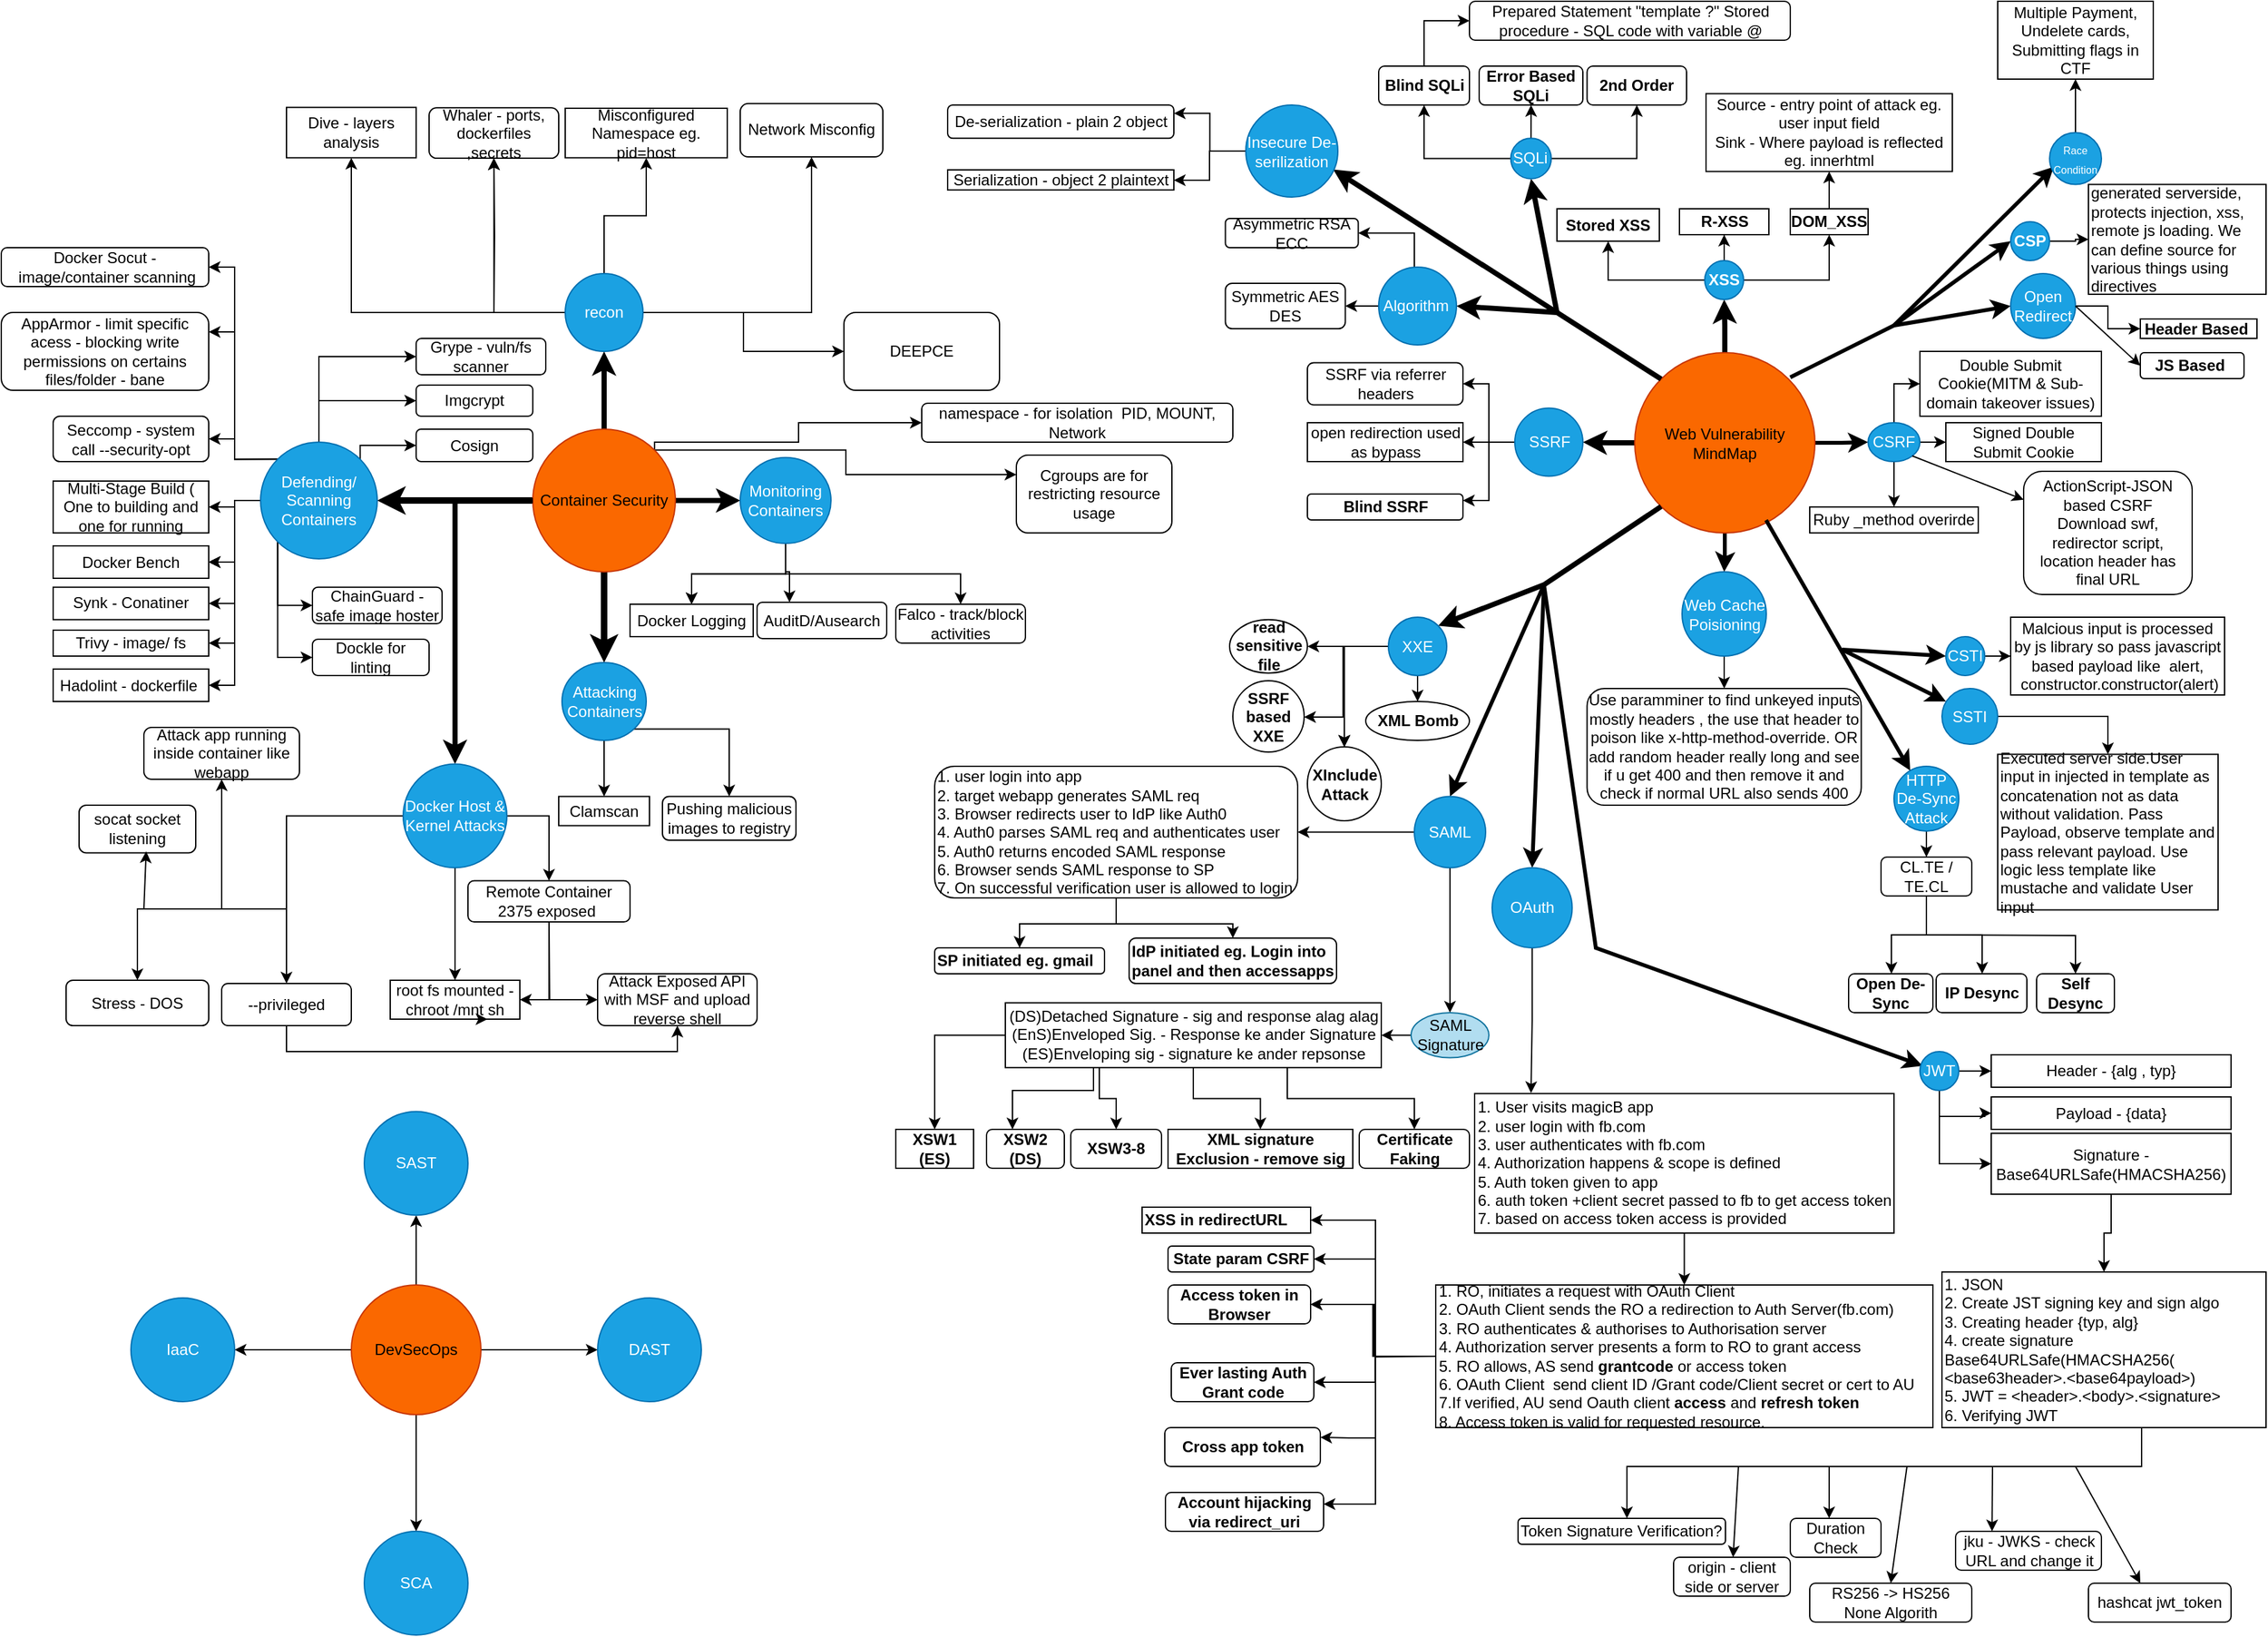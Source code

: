 <mxfile version="24.7.6">
  <diagram name="Page-1" id="LwCmUqF6IoyyQt3CyeHW">
    <mxGraphModel dx="3703" dy="1181" grid="1" gridSize="10" guides="1" tooltips="1" connect="1" arrows="1" fold="1" page="1" pageScale="1" pageWidth="827" pageHeight="1169" math="0" shadow="0">
      <root>
        <mxCell id="0" />
        <mxCell id="1" parent="0" />
        <mxCell id="KAnZ7Fa2tKtf9aKGgKf9-2" value="" style="edgeStyle=orthogonalEdgeStyle;rounded=0;orthogonalLoop=1;jettySize=auto;html=1;strokeWidth=4;" parent="1" source="KAnZ7Fa2tKtf9aKGgKf9-5" target="KAnZ7Fa2tKtf9aKGgKf9-9" edge="1">
          <mxGeometry relative="1" as="geometry" />
        </mxCell>
        <mxCell id="KAnZ7Fa2tKtf9aKGgKf9-3" value="" style="edgeStyle=orthogonalEdgeStyle;rounded=0;orthogonalLoop=1;jettySize=auto;html=1;strokeWidth=3;" parent="1" source="KAnZ7Fa2tKtf9aKGgKf9-5" target="KAnZ7Fa2tKtf9aKGgKf9-18" edge="1">
          <mxGeometry relative="1" as="geometry" />
        </mxCell>
        <mxCell id="KAnZ7Fa2tKtf9aKGgKf9-4" value="" style="edgeStyle=orthogonalEdgeStyle;rounded=0;orthogonalLoop=1;jettySize=auto;html=1;strokeWidth=4;" parent="1" source="KAnZ7Fa2tKtf9aKGgKf9-5" target="KAnZ7Fa2tKtf9aKGgKf9-41" edge="1">
          <mxGeometry relative="1" as="geometry" />
        </mxCell>
        <mxCell id="9dKirbcF9FzAmbWhTHuT-2" value="" style="edgeStyle=orthogonalEdgeStyle;rounded=0;orthogonalLoop=1;jettySize=auto;html=1;strokeWidth=3;" parent="1" source="KAnZ7Fa2tKtf9aKGgKf9-5" target="9dKirbcF9FzAmbWhTHuT-1" edge="1">
          <mxGeometry relative="1" as="geometry" />
        </mxCell>
        <mxCell id="KAnZ7Fa2tKtf9aKGgKf9-5" value="Web Vulnerability MindMap" style="ellipse;whiteSpace=wrap;html=1;aspect=fixed;fillColor=#fa6800;fontColor=#000000;strokeColor=#C73500;" parent="1" vertex="1">
          <mxGeometry x="330" y="281" width="139" height="139" as="geometry" />
        </mxCell>
        <mxCell id="KAnZ7Fa2tKtf9aKGgKf9-6" value="" style="edgeStyle=orthogonalEdgeStyle;rounded=0;orthogonalLoop=1;jettySize=auto;html=1;" parent="1" source="KAnZ7Fa2tKtf9aKGgKf9-9" target="KAnZ7Fa2tKtf9aKGgKf9-10" edge="1">
          <mxGeometry relative="1" as="geometry" />
        </mxCell>
        <mxCell id="KAnZ7Fa2tKtf9aKGgKf9-7" value="" style="edgeStyle=orthogonalEdgeStyle;rounded=0;orthogonalLoop=1;jettySize=auto;html=1;" parent="1" source="KAnZ7Fa2tKtf9aKGgKf9-9" target="KAnZ7Fa2tKtf9aKGgKf9-12" edge="1">
          <mxGeometry relative="1" as="geometry" />
        </mxCell>
        <mxCell id="KAnZ7Fa2tKtf9aKGgKf9-8" value="" style="edgeStyle=orthogonalEdgeStyle;rounded=0;orthogonalLoop=1;jettySize=auto;html=1;" parent="1" source="KAnZ7Fa2tKtf9aKGgKf9-9" target="KAnZ7Fa2tKtf9aKGgKf9-13" edge="1">
          <mxGeometry relative="1" as="geometry" />
        </mxCell>
        <mxCell id="KAnZ7Fa2tKtf9aKGgKf9-9" value="&lt;b&gt;XSS&lt;/b&gt;" style="ellipse;whiteSpace=wrap;html=1;aspect=fixed;fillColor=#1ba1e2;fontColor=#ffffff;strokeColor=#006EAF;" parent="1" vertex="1">
          <mxGeometry x="384" y="210" width="30" height="30" as="geometry" />
        </mxCell>
        <mxCell id="KAnZ7Fa2tKtf9aKGgKf9-10" value="&lt;b&gt;R-XSS&lt;/b&gt;" style="whiteSpace=wrap;html=1;" parent="1" vertex="1">
          <mxGeometry x="364.5" y="170" width="69" height="20" as="geometry" />
        </mxCell>
        <mxCell id="KAnZ7Fa2tKtf9aKGgKf9-11" value="" style="edgeStyle=orthogonalEdgeStyle;rounded=0;orthogonalLoop=1;jettySize=auto;html=1;" parent="1" source="KAnZ7Fa2tKtf9aKGgKf9-12" target="KAnZ7Fa2tKtf9aKGgKf9-14" edge="1">
          <mxGeometry relative="1" as="geometry" />
        </mxCell>
        <mxCell id="KAnZ7Fa2tKtf9aKGgKf9-12" value="&lt;b&gt;DOM_XSS&lt;/b&gt;" style="whiteSpace=wrap;html=1;" parent="1" vertex="1">
          <mxGeometry x="450" y="170" width="60" height="20" as="geometry" />
        </mxCell>
        <mxCell id="KAnZ7Fa2tKtf9aKGgKf9-13" value="&lt;b&gt;Stored XSS&lt;/b&gt;" style="whiteSpace=wrap;html=1;" parent="1" vertex="1">
          <mxGeometry x="270" y="170" width="79" height="25" as="geometry" />
        </mxCell>
        <mxCell id="KAnZ7Fa2tKtf9aKGgKf9-14" value="&lt;font style=&quot;font-size: 12px;&quot;&gt;Source - entry point of attack eg. user input field&lt;/font&gt;&lt;div&gt;&lt;font style=&quot;font-size: 12px;&quot;&gt;Sink - Where payload is reflected eg. innerhtml&lt;/font&gt;&lt;/div&gt;" style="whiteSpace=wrap;html=1;" parent="1" vertex="1">
          <mxGeometry x="385" y="81.25" width="190" height="60" as="geometry" />
        </mxCell>
        <mxCell id="KAnZ7Fa2tKtf9aKGgKf9-15" value="" style="edgeStyle=orthogonalEdgeStyle;rounded=0;orthogonalLoop=1;jettySize=auto;html=1;entryX=0;entryY=0.5;entryDx=0;entryDy=0;" parent="1" source="KAnZ7Fa2tKtf9aKGgKf9-18" target="KAnZ7Fa2tKtf9aKGgKf9-19" edge="1">
          <mxGeometry relative="1" as="geometry" />
        </mxCell>
        <mxCell id="KAnZ7Fa2tKtf9aKGgKf9-16" value="" style="edgeStyle=orthogonalEdgeStyle;rounded=0;orthogonalLoop=1;jettySize=auto;html=1;" parent="1" source="KAnZ7Fa2tKtf9aKGgKf9-18" target="KAnZ7Fa2tKtf9aKGgKf9-20" edge="1">
          <mxGeometry relative="1" as="geometry" />
        </mxCell>
        <mxCell id="KAnZ7Fa2tKtf9aKGgKf9-17" value="" style="edgeStyle=orthogonalEdgeStyle;rounded=0;orthogonalLoop=1;jettySize=auto;html=1;" parent="1" source="KAnZ7Fa2tKtf9aKGgKf9-18" target="KAnZ7Fa2tKtf9aKGgKf9-21" edge="1">
          <mxGeometry relative="1" as="geometry" />
        </mxCell>
        <mxCell id="KAnZ7Fa2tKtf9aKGgKf9-18" value="CSRF" style="ellipse;whiteSpace=wrap;html=1;fillColor=#1ba1e2;fontColor=#ffffff;strokeColor=#006EAF;" parent="1" vertex="1">
          <mxGeometry x="510" y="335" width="40" height="30" as="geometry" />
        </mxCell>
        <mxCell id="KAnZ7Fa2tKtf9aKGgKf9-19" value="Double Submit Cookie(MITM &amp;amp; Sub-domain takeover issues)" style="whiteSpace=wrap;html=1;" parent="1" vertex="1">
          <mxGeometry x="550" y="280" width="140" height="50" as="geometry" />
        </mxCell>
        <mxCell id="KAnZ7Fa2tKtf9aKGgKf9-20" value="Signed Double Submit Cookie" style="whiteSpace=wrap;html=1;" parent="1" vertex="1">
          <mxGeometry x="570" y="335" width="120" height="30" as="geometry" />
        </mxCell>
        <mxCell id="KAnZ7Fa2tKtf9aKGgKf9-21" value="Ruby _method overirde" style="whiteSpace=wrap;html=1;" parent="1" vertex="1">
          <mxGeometry x="465" y="400" width="130" height="20" as="geometry" />
        </mxCell>
        <mxCell id="KAnZ7Fa2tKtf9aKGgKf9-22" value="" style="endArrow=classic;html=1;rounded=0;exitX=1;exitY=1;exitDx=0;exitDy=0;" parent="1" source="KAnZ7Fa2tKtf9aKGgKf9-18" target="KAnZ7Fa2tKtf9aKGgKf9-23" edge="1">
          <mxGeometry width="50" height="50" relative="1" as="geometry">
            <mxPoint x="390" y="350" as="sourcePoint" />
            <mxPoint x="630" y="400" as="targetPoint" />
          </mxGeometry>
        </mxCell>
        <mxCell id="KAnZ7Fa2tKtf9aKGgKf9-23" value="ActionScript-JSON based CSRF&lt;div&gt;Download swf, redirector script, location header has final URL&lt;/div&gt;" style="rounded=1;whiteSpace=wrap;html=1;" parent="1" vertex="1">
          <mxGeometry x="630" y="372.5" width="130" height="95" as="geometry" />
        </mxCell>
        <mxCell id="KAnZ7Fa2tKtf9aKGgKf9-24" value="" style="endArrow=classic;html=1;rounded=0;entryX=0;entryY=0.5;entryDx=0;entryDy=0;strokeWidth=3;" parent="1" target="KAnZ7Fa2tKtf9aKGgKf9-26" edge="1">
          <mxGeometry width="50" height="50" relative="1" as="geometry">
            <mxPoint x="450" y="300" as="sourcePoint" />
            <mxPoint x="540" y="230" as="targetPoint" />
            <Array as="points">
              <mxPoint x="530" y="260" />
            </Array>
          </mxGeometry>
        </mxCell>
        <mxCell id="KAnZ7Fa2tKtf9aKGgKf9-25" value="" style="edgeStyle=orthogonalEdgeStyle;rounded=0;orthogonalLoop=1;jettySize=auto;html=1;" parent="1" source="KAnZ7Fa2tKtf9aKGgKf9-26" target="KAnZ7Fa2tKtf9aKGgKf9-27" edge="1">
          <mxGeometry relative="1" as="geometry" />
        </mxCell>
        <mxCell id="KAnZ7Fa2tKtf9aKGgKf9-26" value="Open Redirect" style="ellipse;whiteSpace=wrap;html=1;aspect=fixed;fillColor=#1ba1e2;fontColor=#ffffff;strokeColor=#006EAF;" parent="1" vertex="1">
          <mxGeometry x="620" y="220" width="50" height="50" as="geometry" />
        </mxCell>
        <mxCell id="KAnZ7Fa2tKtf9aKGgKf9-27" value="&lt;b&gt;Header Based&amp;nbsp;&lt;/b&gt;" style="whiteSpace=wrap;html=1;" parent="1" vertex="1">
          <mxGeometry x="720" y="255" width="90" height="15" as="geometry" />
        </mxCell>
        <mxCell id="KAnZ7Fa2tKtf9aKGgKf9-28" value="" style="endArrow=classic;html=1;rounded=0;exitX=1;exitY=0.5;exitDx=0;exitDy=0;entryX=0;entryY=0.5;entryDx=0;entryDy=0;" parent="1" source="KAnZ7Fa2tKtf9aKGgKf9-26" target="KAnZ7Fa2tKtf9aKGgKf9-29" edge="1">
          <mxGeometry width="50" height="50" relative="1" as="geometry">
            <mxPoint x="500" y="280" as="sourcePoint" />
            <mxPoint x="700" y="238" as="targetPoint" />
          </mxGeometry>
        </mxCell>
        <mxCell id="KAnZ7Fa2tKtf9aKGgKf9-29" value="&lt;b&gt;JS Based&amp;nbsp;&lt;/b&gt;" style="rounded=1;whiteSpace=wrap;html=1;" parent="1" vertex="1">
          <mxGeometry x="720" y="281" width="80" height="20" as="geometry" />
        </mxCell>
        <mxCell id="KAnZ7Fa2tKtf9aKGgKf9-30" value="" style="endArrow=classic;html=1;rounded=0;entryX=0;entryY=0.5;entryDx=0;entryDy=0;strokeWidth=3;" parent="1" target="KAnZ7Fa2tKtf9aKGgKf9-32" edge="1">
          <mxGeometry width="50" height="50" relative="1" as="geometry">
            <mxPoint x="530" y="260" as="sourcePoint" />
            <mxPoint x="650" y="150" as="targetPoint" />
          </mxGeometry>
        </mxCell>
        <mxCell id="KAnZ7Fa2tKtf9aKGgKf9-31" value="" style="edgeStyle=orthogonalEdgeStyle;rounded=0;orthogonalLoop=1;jettySize=auto;html=1;" parent="1" source="KAnZ7Fa2tKtf9aKGgKf9-32" target="KAnZ7Fa2tKtf9aKGgKf9-33" edge="1">
          <mxGeometry relative="1" as="geometry" />
        </mxCell>
        <mxCell id="KAnZ7Fa2tKtf9aKGgKf9-32" value="&lt;b&gt;CSP&lt;/b&gt;" style="ellipse;whiteSpace=wrap;html=1;aspect=fixed;fillColor=#1ba1e2;fontColor=#ffffff;strokeColor=#006EAF;" parent="1" vertex="1">
          <mxGeometry x="620" y="180" width="30" height="30" as="geometry" />
        </mxCell>
        <mxCell id="KAnZ7Fa2tKtf9aKGgKf9-33" value="&lt;font style=&quot;font-size: 12px;&quot;&gt;generated serverside, protects injection, xss, remote js loading. We can define source for various things using directives&lt;/font&gt;" style="whiteSpace=wrap;html=1;align=left;" parent="1" vertex="1">
          <mxGeometry x="680" y="151.25" width="137" height="84.69" as="geometry" />
        </mxCell>
        <mxCell id="KAnZ7Fa2tKtf9aKGgKf9-34" value="" style="endArrow=classic;html=1;rounded=0;entryX=0.083;entryY=0.658;entryDx=0;entryDy=0;entryPerimeter=0;strokeWidth=3;" parent="1" target="KAnZ7Fa2tKtf9aKGgKf9-36" edge="1">
          <mxGeometry width="50" height="50" relative="1" as="geometry">
            <mxPoint x="530" y="260" as="sourcePoint" />
            <mxPoint x="650" y="150" as="targetPoint" />
          </mxGeometry>
        </mxCell>
        <mxCell id="KAnZ7Fa2tKtf9aKGgKf9-35" style="edgeStyle=orthogonalEdgeStyle;rounded=0;orthogonalLoop=1;jettySize=auto;html=1;entryX=0.5;entryY=1;entryDx=0;entryDy=0;" parent="1" source="KAnZ7Fa2tKtf9aKGgKf9-36" target="KAnZ7Fa2tKtf9aKGgKf9-37" edge="1">
          <mxGeometry relative="1" as="geometry" />
        </mxCell>
        <mxCell id="KAnZ7Fa2tKtf9aKGgKf9-36" value="&lt;font style=&quot;font-size: 8px;&quot;&gt;Race Condition&lt;/font&gt;" style="ellipse;whiteSpace=wrap;html=1;aspect=fixed;fillColor=#1ba1e2;fontColor=#ffffff;strokeColor=#006EAF;" parent="1" vertex="1">
          <mxGeometry x="650" y="111.25" width="40" height="40" as="geometry" />
        </mxCell>
        <mxCell id="KAnZ7Fa2tKtf9aKGgKf9-37" value="&lt;font style=&quot;font-size: 12px;&quot;&gt;Multiple Payment, Undelete cards, Submitting flags in CTF&lt;/font&gt;" style="whiteSpace=wrap;html=1;" parent="1" vertex="1">
          <mxGeometry x="610" y="10" width="120" height="60" as="geometry" />
        </mxCell>
        <mxCell id="KAnZ7Fa2tKtf9aKGgKf9-38" value="" style="edgeStyle=orthogonalEdgeStyle;rounded=0;orthogonalLoop=1;jettySize=auto;html=1;" parent="1" source="KAnZ7Fa2tKtf9aKGgKf9-41" target="KAnZ7Fa2tKtf9aKGgKf9-42" edge="1">
          <mxGeometry relative="1" as="geometry" />
        </mxCell>
        <mxCell id="KAnZ7Fa2tKtf9aKGgKf9-39" value="" style="edgeStyle=orthogonalEdgeStyle;rounded=0;orthogonalLoop=1;jettySize=auto;html=1;entryX=1;entryY=0.25;entryDx=0;entryDy=0;" parent="1" source="KAnZ7Fa2tKtf9aKGgKf9-41" target="KAnZ7Fa2tKtf9aKGgKf9-43" edge="1">
          <mxGeometry relative="1" as="geometry" />
        </mxCell>
        <mxCell id="KAnZ7Fa2tKtf9aKGgKf9-40" value="" style="edgeStyle=orthogonalEdgeStyle;rounded=0;orthogonalLoop=1;jettySize=auto;html=1;entryX=1;entryY=0.5;entryDx=0;entryDy=0;" parent="1" source="KAnZ7Fa2tKtf9aKGgKf9-41" target="KAnZ7Fa2tKtf9aKGgKf9-44" edge="1">
          <mxGeometry relative="1" as="geometry" />
        </mxCell>
        <mxCell id="KAnZ7Fa2tKtf9aKGgKf9-41" value="SSRF" style="ellipse;whiteSpace=wrap;html=1;aspect=fixed;fillColor=#1ba1e2;fontColor=#ffffff;strokeColor=#006EAF;" parent="1" vertex="1">
          <mxGeometry x="237.51" y="323.75" width="52.5" height="52.5" as="geometry" />
        </mxCell>
        <mxCell id="KAnZ7Fa2tKtf9aKGgKf9-42" value="open redirection used as bypass" style="whiteSpace=wrap;html=1;" parent="1" vertex="1">
          <mxGeometry x="77.5" y="335" width="120" height="30" as="geometry" />
        </mxCell>
        <mxCell id="KAnZ7Fa2tKtf9aKGgKf9-43" value="&lt;b&gt;Blind SSRF&lt;/b&gt;" style="rounded=1;whiteSpace=wrap;html=1;" parent="1" vertex="1">
          <mxGeometry x="77.5" y="390" width="120" height="20" as="geometry" />
        </mxCell>
        <mxCell id="KAnZ7Fa2tKtf9aKGgKf9-44" value="SSRF via referrer headers" style="rounded=1;whiteSpace=wrap;html=1;" parent="1" vertex="1">
          <mxGeometry x="77.5" y="288.75" width="120" height="32.5" as="geometry" />
        </mxCell>
        <mxCell id="9dKirbcF9FzAmbWhTHuT-4" value="" style="edgeStyle=orthogonalEdgeStyle;rounded=0;orthogonalLoop=1;jettySize=auto;html=1;" parent="1" source="9dKirbcF9FzAmbWhTHuT-1" target="9dKirbcF9FzAmbWhTHuT-3" edge="1">
          <mxGeometry relative="1" as="geometry" />
        </mxCell>
        <mxCell id="9dKirbcF9FzAmbWhTHuT-1" value="Web Cache Poisioning" style="ellipse;whiteSpace=wrap;html=1;aspect=fixed;fillColor=#1ba1e2;fontColor=#ffffff;strokeColor=#006EAF;" parent="1" vertex="1">
          <mxGeometry x="366.5" y="450" width="65" height="65" as="geometry" />
        </mxCell>
        <mxCell id="9dKirbcF9FzAmbWhTHuT-3" value="Use paramminer to find unkeyed inputs mostly headers , the use that header to poison like x-http-method-override. OR add random header really long and see if u get 400 and then remove it and check if normal URL also sends 400" style="rounded=1;whiteSpace=wrap;html=1;" parent="1" vertex="1">
          <mxGeometry x="293.25" y="540" width="211.5" height="90" as="geometry" />
        </mxCell>
        <mxCell id="9dKirbcF9FzAmbWhTHuT-5" value="" style="endArrow=classic;html=1;rounded=0;exitX=0.729;exitY=0.929;exitDx=0;exitDy=0;exitPerimeter=0;strokeWidth=3;" parent="1" source="KAnZ7Fa2tKtf9aKGgKf9-5" target="9dKirbcF9FzAmbWhTHuT-6" edge="1">
          <mxGeometry width="50" height="50" relative="1" as="geometry">
            <mxPoint x="390" y="470" as="sourcePoint" />
            <mxPoint x="570" y="640" as="targetPoint" />
          </mxGeometry>
        </mxCell>
        <mxCell id="9dKirbcF9FzAmbWhTHuT-8" value="" style="edgeStyle=orthogonalEdgeStyle;rounded=0;orthogonalLoop=1;jettySize=auto;html=1;" parent="1" source="9dKirbcF9FzAmbWhTHuT-6" target="9dKirbcF9FzAmbWhTHuT-7" edge="1">
          <mxGeometry relative="1" as="geometry" />
        </mxCell>
        <mxCell id="9dKirbcF9FzAmbWhTHuT-6" value="HTTP De-Sync Attack" style="ellipse;whiteSpace=wrap;html=1;aspect=fixed;fillColor=#1ba1e2;fontColor=#ffffff;strokeColor=#006EAF;" parent="1" vertex="1">
          <mxGeometry x="530" y="600" width="50" height="50" as="geometry" />
        </mxCell>
        <mxCell id="9dKirbcF9FzAmbWhTHuT-15" value="" style="edgeStyle=orthogonalEdgeStyle;rounded=0;orthogonalLoop=1;jettySize=auto;html=1;" parent="1" source="9dKirbcF9FzAmbWhTHuT-7" target="9dKirbcF9FzAmbWhTHuT-14" edge="1">
          <mxGeometry relative="1" as="geometry">
            <Array as="points">
              <mxPoint x="555" y="730" />
              <mxPoint x="528" y="730" />
            </Array>
          </mxGeometry>
        </mxCell>
        <mxCell id="9dKirbcF9FzAmbWhTHuT-16" style="edgeStyle=orthogonalEdgeStyle;rounded=0;orthogonalLoop=1;jettySize=auto;html=1;" parent="1" source="9dKirbcF9FzAmbWhTHuT-7" target="9dKirbcF9FzAmbWhTHuT-17" edge="1">
          <mxGeometry relative="1" as="geometry">
            <mxPoint x="590" y="760" as="targetPoint" />
            <Array as="points">
              <mxPoint x="555" y="730" />
              <mxPoint x="598" y="730" />
            </Array>
          </mxGeometry>
        </mxCell>
        <mxCell id="9dKirbcF9FzAmbWhTHuT-19" value="" style="edgeStyle=orthogonalEdgeStyle;rounded=0;orthogonalLoop=1;jettySize=auto;html=1;" parent="1" target="9dKirbcF9FzAmbWhTHuT-18" edge="1">
          <mxGeometry relative="1" as="geometry">
            <mxPoint x="550" y="730" as="sourcePoint" />
          </mxGeometry>
        </mxCell>
        <mxCell id="9dKirbcF9FzAmbWhTHuT-7" value="CL.TE / TE.CL" style="rounded=1;whiteSpace=wrap;html=1;" parent="1" vertex="1">
          <mxGeometry x="520" y="670" width="70" height="30" as="geometry" />
        </mxCell>
        <mxCell id="9dKirbcF9FzAmbWhTHuT-14" value="&lt;b&gt;Open De-Sync&lt;/b&gt;" style="whiteSpace=wrap;html=1;rounded=1;" parent="1" vertex="1">
          <mxGeometry x="495" y="760" width="65" height="30" as="geometry" />
        </mxCell>
        <mxCell id="9dKirbcF9FzAmbWhTHuT-17" value="&lt;b&gt;IP Desync&lt;/b&gt;" style="rounded=1;whiteSpace=wrap;html=1;" parent="1" vertex="1">
          <mxGeometry x="562.5" y="760" width="70" height="30" as="geometry" />
        </mxCell>
        <mxCell id="9dKirbcF9FzAmbWhTHuT-18" value="&lt;b&gt;Self Desync&lt;/b&gt;" style="whiteSpace=wrap;html=1;rounded=1;" parent="1" vertex="1">
          <mxGeometry x="640" y="760" width="60" height="30" as="geometry" />
        </mxCell>
        <mxCell id="9dKirbcF9FzAmbWhTHuT-20" value="" style="endArrow=classic;html=1;rounded=0;entryX=0.07;entryY=0.233;entryDx=0;entryDy=0;entryPerimeter=0;strokeWidth=3;" parent="1" target="9dKirbcF9FzAmbWhTHuT-21" edge="1">
          <mxGeometry width="50" height="50" relative="1" as="geometry">
            <mxPoint x="490" y="510" as="sourcePoint" />
            <mxPoint x="570" y="550" as="targetPoint" />
          </mxGeometry>
        </mxCell>
        <mxCell id="9dKirbcF9FzAmbWhTHuT-23" value="" style="edgeStyle=orthogonalEdgeStyle;rounded=0;orthogonalLoop=1;jettySize=auto;html=1;exitX=1;exitY=0.5;exitDx=0;exitDy=0;" parent="1" source="9dKirbcF9FzAmbWhTHuT-21" target="9dKirbcF9FzAmbWhTHuT-22" edge="1">
          <mxGeometry relative="1" as="geometry" />
        </mxCell>
        <mxCell id="9dKirbcF9FzAmbWhTHuT-21" value="SSTI" style="ellipse;whiteSpace=wrap;html=1;aspect=fixed;fillColor=#1ba1e2;fontColor=#ffffff;strokeColor=#006EAF;" parent="1" vertex="1">
          <mxGeometry x="567" y="540" width="43" height="43" as="geometry" />
        </mxCell>
        <mxCell id="9dKirbcF9FzAmbWhTHuT-22" value="Executed server side.User input in injected in template as concatenation not as data without validation. Pass Payload, observe template and pass relevant payload. Use logic less template like mustache and validate User input" style="whiteSpace=wrap;html=1;align=left;" parent="1" vertex="1">
          <mxGeometry x="610" y="590.75" width="170" height="120" as="geometry" />
        </mxCell>
        <mxCell id="9dKirbcF9FzAmbWhTHuT-25" value="" style="endArrow=classic;html=1;rounded=0;entryX=0;entryY=0.5;entryDx=0;entryDy=0;strokeWidth=3;" parent="1" target="9dKirbcF9FzAmbWhTHuT-26" edge="1">
          <mxGeometry width="50" height="50" relative="1" as="geometry">
            <mxPoint x="490" y="510" as="sourcePoint" />
            <mxPoint x="570" y="510" as="targetPoint" />
          </mxGeometry>
        </mxCell>
        <mxCell id="9dKirbcF9FzAmbWhTHuT-32" value="" style="edgeStyle=orthogonalEdgeStyle;rounded=0;orthogonalLoop=1;jettySize=auto;html=1;" parent="1" source="9dKirbcF9FzAmbWhTHuT-26" target="9dKirbcF9FzAmbWhTHuT-31" edge="1">
          <mxGeometry relative="1" as="geometry" />
        </mxCell>
        <mxCell id="9dKirbcF9FzAmbWhTHuT-26" value="CSTI" style="ellipse;whiteSpace=wrap;html=1;aspect=fixed;fillColor=#1ba1e2;fontColor=#ffffff;strokeColor=#006EAF;" parent="1" vertex="1">
          <mxGeometry x="570" y="500" width="30" height="30" as="geometry" />
        </mxCell>
        <mxCell id="9dKirbcF9FzAmbWhTHuT-31" value="Malcious input is processed by js library so pass javascript based payload like &amp;nbsp;alert, &amp;nbsp;constructor.constructor(alert)" style="whiteSpace=wrap;html=1;" parent="1" vertex="1">
          <mxGeometry x="620" y="485" width="165" height="60" as="geometry" />
        </mxCell>
        <mxCell id="9dKirbcF9FzAmbWhTHuT-34" value="" style="endArrow=classic;html=1;rounded=0;exitX=0;exitY=1;exitDx=0;exitDy=0;entryX=1;entryY=0;entryDx=0;entryDy=0;strokeWidth=4;" parent="1" source="KAnZ7Fa2tKtf9aKGgKf9-5" target="9dKirbcF9FzAmbWhTHuT-36" edge="1">
          <mxGeometry width="50" height="50" relative="1" as="geometry">
            <mxPoint x="180" y="530" as="sourcePoint" />
            <mxPoint x="160" y="530" as="targetPoint" />
            <Array as="points">
              <mxPoint x="260" y="460" />
            </Array>
          </mxGeometry>
        </mxCell>
        <mxCell id="9dKirbcF9FzAmbWhTHuT-38" value="" style="edgeStyle=orthogonalEdgeStyle;rounded=0;orthogonalLoop=1;jettySize=auto;html=1;" parent="1" source="9dKirbcF9FzAmbWhTHuT-36" target="9dKirbcF9FzAmbWhTHuT-37" edge="1">
          <mxGeometry relative="1" as="geometry" />
        </mxCell>
        <mxCell id="9dKirbcF9FzAmbWhTHuT-40" value="" style="edgeStyle=orthogonalEdgeStyle;rounded=0;orthogonalLoop=1;jettySize=auto;html=1;" parent="1" source="9dKirbcF9FzAmbWhTHuT-36" target="9dKirbcF9FzAmbWhTHuT-39" edge="1">
          <mxGeometry relative="1" as="geometry">
            <Array as="points">
              <mxPoint x="105" y="508" />
              <mxPoint x="105" y="562" />
            </Array>
          </mxGeometry>
        </mxCell>
        <mxCell id="9dKirbcF9FzAmbWhTHuT-43" style="edgeStyle=orthogonalEdgeStyle;rounded=0;orthogonalLoop=1;jettySize=auto;html=1;entryX=0.5;entryY=0;entryDx=0;entryDy=0;" parent="1" source="9dKirbcF9FzAmbWhTHuT-36" target="9dKirbcF9FzAmbWhTHuT-44" edge="1">
          <mxGeometry relative="1" as="geometry">
            <mxPoint x="110" y="610" as="targetPoint" />
          </mxGeometry>
        </mxCell>
        <mxCell id="9dKirbcF9FzAmbWhTHuT-46" value="" style="edgeStyle=orthogonalEdgeStyle;rounded=0;orthogonalLoop=1;jettySize=auto;html=1;" parent="1" source="9dKirbcF9FzAmbWhTHuT-36" target="9dKirbcF9FzAmbWhTHuT-44" edge="1">
          <mxGeometry relative="1" as="geometry" />
        </mxCell>
        <mxCell id="9dKirbcF9FzAmbWhTHuT-47" value="" style="edgeStyle=orthogonalEdgeStyle;rounded=0;orthogonalLoop=1;jettySize=auto;html=1;" parent="1" source="9dKirbcF9FzAmbWhTHuT-36" target="9dKirbcF9FzAmbWhTHuT-44" edge="1">
          <mxGeometry relative="1" as="geometry" />
        </mxCell>
        <mxCell id="9dKirbcF9FzAmbWhTHuT-48" value="" style="edgeStyle=orthogonalEdgeStyle;rounded=0;orthogonalLoop=1;jettySize=auto;html=1;" parent="1" source="9dKirbcF9FzAmbWhTHuT-36" target="9dKirbcF9FzAmbWhTHuT-44" edge="1">
          <mxGeometry relative="1" as="geometry" />
        </mxCell>
        <mxCell id="9dKirbcF9FzAmbWhTHuT-50" value="" style="edgeStyle=orthogonalEdgeStyle;rounded=0;orthogonalLoop=1;jettySize=auto;html=1;" parent="1" source="9dKirbcF9FzAmbWhTHuT-36" target="9dKirbcF9FzAmbWhTHuT-49" edge="1">
          <mxGeometry relative="1" as="geometry" />
        </mxCell>
        <mxCell id="9dKirbcF9FzAmbWhTHuT-36" value="XXE" style="ellipse;whiteSpace=wrap;html=1;aspect=fixed;fillColor=#1ba1e2;fontColor=#ffffff;strokeColor=#006EAF;" parent="1" vertex="1">
          <mxGeometry x="140" y="485" width="45" height="45" as="geometry" />
        </mxCell>
        <mxCell id="9dKirbcF9FzAmbWhTHuT-37" value="&lt;b&gt;read sensitive file&lt;/b&gt;" style="ellipse;whiteSpace=wrap;html=1;" parent="1" vertex="1">
          <mxGeometry x="17.5" y="486.87" width="60" height="41.25" as="geometry" />
        </mxCell>
        <mxCell id="9dKirbcF9FzAmbWhTHuT-39" value="&lt;b&gt;SSRF based XXE&lt;/b&gt;" style="ellipse;whiteSpace=wrap;html=1;aspect=fixed;" parent="1" vertex="1">
          <mxGeometry x="20" y="534" width="55" height="55" as="geometry" />
        </mxCell>
        <mxCell id="9dKirbcF9FzAmbWhTHuT-44" value="&lt;b&gt;XInclude Attack&lt;/b&gt;" style="ellipse;whiteSpace=wrap;html=1;aspect=fixed;" parent="1" vertex="1">
          <mxGeometry x="77.5" y="585" width="57" height="57" as="geometry" />
        </mxCell>
        <mxCell id="9dKirbcF9FzAmbWhTHuT-49" value="&lt;b&gt;XML Bomb&lt;/b&gt;" style="ellipse;whiteSpace=wrap;html=1;" parent="1" vertex="1">
          <mxGeometry x="122.5" y="550" width="80" height="30" as="geometry" />
        </mxCell>
        <mxCell id="9dKirbcF9FzAmbWhTHuT-51" value="" style="endArrow=classic;html=1;rounded=0;entryX=0.5;entryY=0;entryDx=0;entryDy=0;strokeWidth=3;" parent="1" target="9dKirbcF9FzAmbWhTHuT-52" edge="1">
          <mxGeometry width="50" height="50" relative="1" as="geometry">
            <mxPoint x="260" y="460" as="sourcePoint" />
            <mxPoint x="200" y="650" as="targetPoint" />
          </mxGeometry>
        </mxCell>
        <mxCell id="9dKirbcF9FzAmbWhTHuT-54" value="" style="edgeStyle=orthogonalEdgeStyle;rounded=0;orthogonalLoop=1;jettySize=auto;html=1;" parent="1" source="9dKirbcF9FzAmbWhTHuT-52" target="9dKirbcF9FzAmbWhTHuT-53" edge="1">
          <mxGeometry relative="1" as="geometry" />
        </mxCell>
        <mxCell id="9dKirbcF9FzAmbWhTHuT-60" value="" style="edgeStyle=orthogonalEdgeStyle;rounded=0;orthogonalLoop=1;jettySize=auto;html=1;" parent="1" source="9dKirbcF9FzAmbWhTHuT-52" target="9dKirbcF9FzAmbWhTHuT-59" edge="1">
          <mxGeometry relative="1" as="geometry" />
        </mxCell>
        <mxCell id="9dKirbcF9FzAmbWhTHuT-52" value="SAML" style="ellipse;whiteSpace=wrap;html=1;aspect=fixed;fillColor=#1ba1e2;fontColor=#ffffff;strokeColor=#006EAF;" parent="1" vertex="1">
          <mxGeometry x="160" y="623.25" width="55" height="55" as="geometry" />
        </mxCell>
        <mxCell id="9dKirbcF9FzAmbWhTHuT-56" value="" style="edgeStyle=orthogonalEdgeStyle;rounded=0;orthogonalLoop=1;jettySize=auto;html=1;" parent="1" source="9dKirbcF9FzAmbWhTHuT-53" target="9dKirbcF9FzAmbWhTHuT-55" edge="1">
          <mxGeometry relative="1" as="geometry" />
        </mxCell>
        <mxCell id="9dKirbcF9FzAmbWhTHuT-58" value="" style="edgeStyle=orthogonalEdgeStyle;rounded=0;orthogonalLoop=1;jettySize=auto;html=1;" parent="1" source="9dKirbcF9FzAmbWhTHuT-53" target="9dKirbcF9FzAmbWhTHuT-57" edge="1">
          <mxGeometry relative="1" as="geometry" />
        </mxCell>
        <mxCell id="9dKirbcF9FzAmbWhTHuT-53" value="1. user login into app&lt;div&gt;2. target webapp generates SAML req&lt;/div&gt;&lt;div&gt;3. Browser redirects user to IdP like Auth0&lt;/div&gt;&lt;div&gt;4. Auth0 parses SAML req and authenticates user&lt;/div&gt;&lt;div&gt;5. Auth0 returns encoded SAML response&lt;/div&gt;&lt;div&gt;6. Browser sends SAML response to SP&lt;/div&gt;&lt;div&gt;7. On successful verification user is allowed to login&lt;/div&gt;" style="rounded=1;whiteSpace=wrap;html=1;align=left;" parent="1" vertex="1">
          <mxGeometry x="-210" y="600" width="280" height="101.5" as="geometry" />
        </mxCell>
        <mxCell id="9dKirbcF9FzAmbWhTHuT-55" value="&lt;b&gt;SP initiated eg. gmail&lt;/b&gt;" style="whiteSpace=wrap;html=1;align=left;rounded=1;" parent="1" vertex="1">
          <mxGeometry x="-210" y="740" width="131" height="20" as="geometry" />
        </mxCell>
        <mxCell id="9dKirbcF9FzAmbWhTHuT-57" value="&lt;b&gt;IdP initiated eg. Login into panel and then accessapps&lt;/b&gt;" style="whiteSpace=wrap;html=1;align=left;rounded=1;" parent="1" vertex="1">
          <mxGeometry x="-60" y="732.5" width="160" height="35" as="geometry" />
        </mxCell>
        <mxCell id="9dKirbcF9FzAmbWhTHuT-62" value="" style="edgeStyle=orthogonalEdgeStyle;rounded=0;orthogonalLoop=1;jettySize=auto;html=1;" parent="1" source="9dKirbcF9FzAmbWhTHuT-59" target="9dKirbcF9FzAmbWhTHuT-61" edge="1">
          <mxGeometry relative="1" as="geometry" />
        </mxCell>
        <mxCell id="9dKirbcF9FzAmbWhTHuT-59" value="SAML Signature" style="ellipse;whiteSpace=wrap;html=1;fillColor=#b1ddf0;strokeColor=#10739e;" parent="1" vertex="1">
          <mxGeometry x="157.5" y="790" width="60" height="34.75" as="geometry" />
        </mxCell>
        <mxCell id="9dKirbcF9FzAmbWhTHuT-70" value="" style="edgeStyle=orthogonalEdgeStyle;rounded=0;orthogonalLoop=1;jettySize=auto;html=1;" parent="1" source="9dKirbcF9FzAmbWhTHuT-61" target="9dKirbcF9FzAmbWhTHuT-69" edge="1">
          <mxGeometry relative="1" as="geometry" />
        </mxCell>
        <mxCell id="9dKirbcF9FzAmbWhTHuT-71" style="edgeStyle=orthogonalEdgeStyle;rounded=0;orthogonalLoop=1;jettySize=auto;html=1;exitX=0.25;exitY=1;exitDx=0;exitDy=0;entryX=0.5;entryY=0;entryDx=0;entryDy=0;" parent="1" edge="1">
          <mxGeometry relative="1" as="geometry">
            <mxPoint x="-150" y="880" as="targetPoint" />
            <mxPoint x="-87.5" y="832.37" as="sourcePoint" />
            <Array as="points">
              <mxPoint x="-87" y="850" />
              <mxPoint x="-150" y="850" />
            </Array>
          </mxGeometry>
        </mxCell>
        <mxCell id="9dKirbcF9FzAmbWhTHuT-73" style="edgeStyle=orthogonalEdgeStyle;rounded=0;orthogonalLoop=1;jettySize=auto;html=1;exitX=0.25;exitY=1;exitDx=0;exitDy=0;entryX=0.5;entryY=0;entryDx=0;entryDy=0;" parent="1" source="9dKirbcF9FzAmbWhTHuT-61" target="9dKirbcF9FzAmbWhTHuT-74" edge="1">
          <mxGeometry relative="1" as="geometry">
            <mxPoint x="-70" y="880" as="targetPoint" />
          </mxGeometry>
        </mxCell>
        <mxCell id="9dKirbcF9FzAmbWhTHuT-81" value="" style="edgeStyle=orthogonalEdgeStyle;rounded=0;orthogonalLoop=1;jettySize=auto;html=1;" parent="1" source="9dKirbcF9FzAmbWhTHuT-61" target="9dKirbcF9FzAmbWhTHuT-80" edge="1">
          <mxGeometry relative="1" as="geometry" />
        </mxCell>
        <mxCell id="9dKirbcF9FzAmbWhTHuT-84" style="edgeStyle=orthogonalEdgeStyle;rounded=0;orthogonalLoop=1;jettySize=auto;html=1;exitX=0.75;exitY=1;exitDx=0;exitDy=0;entryX=0.5;entryY=0;entryDx=0;entryDy=0;" parent="1" source="9dKirbcF9FzAmbWhTHuT-61" target="9dKirbcF9FzAmbWhTHuT-85" edge="1">
          <mxGeometry relative="1" as="geometry">
            <mxPoint x="150" y="880" as="targetPoint" />
          </mxGeometry>
        </mxCell>
        <mxCell id="9dKirbcF9FzAmbWhTHuT-61" value="(DS)Detached Signature - sig and response alag alag (EnS)Enveloped Sig. - Response ke ander Signature (ES)Enveloping sig - signature ke ander repsonse" style="whiteSpace=wrap;html=1;" parent="1" vertex="1">
          <mxGeometry x="-155.5" y="782.38" width="290" height="49.99" as="geometry" />
        </mxCell>
        <mxCell id="9dKirbcF9FzAmbWhTHuT-69" value="&lt;b&gt;XSW1 (ES)&lt;/b&gt;" style="whiteSpace=wrap;html=1;" parent="1" vertex="1">
          <mxGeometry x="-240" y="880" width="60" height="30" as="geometry" />
        </mxCell>
        <mxCell id="9dKirbcF9FzAmbWhTHuT-72" value="&lt;b&gt;XSW2 (DS)&lt;/b&gt;" style="rounded=1;whiteSpace=wrap;html=1;" parent="1" vertex="1">
          <mxGeometry x="-170" y="880" width="60" height="30" as="geometry" />
        </mxCell>
        <mxCell id="9dKirbcF9FzAmbWhTHuT-74" value="&lt;b&gt;XSW3-8&lt;/b&gt;" style="rounded=1;whiteSpace=wrap;html=1;" parent="1" vertex="1">
          <mxGeometry x="-105" y="880" width="70" height="30" as="geometry" />
        </mxCell>
        <mxCell id="9dKirbcF9FzAmbWhTHuT-80" value="&lt;b&gt;XML signature Exclusion - remove sig&lt;/b&gt;" style="whiteSpace=wrap;html=1;" parent="1" vertex="1">
          <mxGeometry x="-30" y="880" width="142.5" height="30" as="geometry" />
        </mxCell>
        <mxCell id="9dKirbcF9FzAmbWhTHuT-85" value="&lt;b&gt;Certificate Faking&lt;/b&gt;" style="rounded=1;whiteSpace=wrap;html=1;" parent="1" vertex="1">
          <mxGeometry x="117.5" y="880" width="85" height="30" as="geometry" />
        </mxCell>
        <mxCell id="9dKirbcF9FzAmbWhTHuT-86" value="" style="endArrow=classic;html=1;rounded=0;entryX=0.5;entryY=0;entryDx=0;entryDy=0;strokeWidth=3;" parent="1" target="9dKirbcF9FzAmbWhTHuT-87" edge="1">
          <mxGeometry width="50" height="50" relative="1" as="geometry">
            <mxPoint x="260" y="460" as="sourcePoint" />
            <mxPoint x="270" y="660" as="targetPoint" />
          </mxGeometry>
        </mxCell>
        <mxCell id="9dKirbcF9FzAmbWhTHuT-89" value="" style="edgeStyle=orthogonalEdgeStyle;rounded=0;orthogonalLoop=1;jettySize=auto;html=1;" parent="1" source="9dKirbcF9FzAmbWhTHuT-87" edge="1">
          <mxGeometry relative="1" as="geometry">
            <mxPoint x="250" y="852" as="targetPoint" />
          </mxGeometry>
        </mxCell>
        <mxCell id="9dKirbcF9FzAmbWhTHuT-87" value="OAuth" style="ellipse;whiteSpace=wrap;html=1;aspect=fixed;fillColor=#1ba1e2;fontColor=#ffffff;strokeColor=#006EAF;" parent="1" vertex="1">
          <mxGeometry x="220" y="678.25" width="61.75" height="61.75" as="geometry" />
        </mxCell>
        <mxCell id="9dKirbcF9FzAmbWhTHuT-92" value="" style="edgeStyle=orthogonalEdgeStyle;rounded=0;orthogonalLoop=1;jettySize=auto;html=1;" parent="1" source="9dKirbcF9FzAmbWhTHuT-88" target="9dKirbcF9FzAmbWhTHuT-91" edge="1">
          <mxGeometry relative="1" as="geometry" />
        </mxCell>
        <mxCell id="9dKirbcF9FzAmbWhTHuT-88" value="1. User visits magicB app&lt;div&gt;2. user login with fb.com&lt;/div&gt;&lt;div&gt;3. user authenticates with fb.com&lt;/div&gt;&lt;div&gt;4. Authorization happens &amp;amp; scope is defined&lt;/div&gt;&lt;div&gt;5. Auth token given to app&lt;/div&gt;&lt;div&gt;6. auth token +client secret passed to fb to get access token&lt;/div&gt;&lt;div&gt;7. based on access token access is provided&lt;/div&gt;" style="whiteSpace=wrap;html=1;align=left;" parent="1" vertex="1">
          <mxGeometry x="206.5" y="852.38" width="323.5" height="107.62" as="geometry" />
        </mxCell>
        <mxCell id="9dKirbcF9FzAmbWhTHuT-95" value="" style="edgeStyle=orthogonalEdgeStyle;rounded=0;orthogonalLoop=1;jettySize=auto;html=1;entryX=1;entryY=0.5;entryDx=0;entryDy=0;" parent="1" source="9dKirbcF9FzAmbWhTHuT-91" target="9dKirbcF9FzAmbWhTHuT-94" edge="1">
          <mxGeometry relative="1" as="geometry">
            <Array as="points">
              <mxPoint x="130" y="1055" />
              <mxPoint x="130" y="950" />
            </Array>
          </mxGeometry>
        </mxCell>
        <mxCell id="9dKirbcF9FzAmbWhTHuT-96" style="edgeStyle=orthogonalEdgeStyle;rounded=0;orthogonalLoop=1;jettySize=auto;html=1;exitX=0;exitY=0.5;exitDx=0;exitDy=0;entryX=1;entryY=0.5;entryDx=0;entryDy=0;" parent="1" source="9dKirbcF9FzAmbWhTHuT-91" target="9dKirbcF9FzAmbWhTHuT-97" edge="1">
          <mxGeometry relative="1" as="geometry">
            <mxPoint x="100" y="970" as="targetPoint" />
            <Array as="points">
              <mxPoint x="130" y="1055" />
              <mxPoint x="130" y="980" />
            </Array>
          </mxGeometry>
        </mxCell>
        <mxCell id="9dKirbcF9FzAmbWhTHuT-98" style="edgeStyle=orthogonalEdgeStyle;rounded=0;orthogonalLoop=1;jettySize=auto;html=1;exitX=0;exitY=0.75;exitDx=0;exitDy=0;entryX=1;entryY=0.5;entryDx=0;entryDy=0;" parent="1" source="9dKirbcF9FzAmbWhTHuT-91" target="9dKirbcF9FzAmbWhTHuT-102" edge="1">
          <mxGeometry relative="1" as="geometry">
            <mxPoint x="80" y="1020" as="targetPoint" />
            <Array as="points">
              <mxPoint x="177" y="1055" />
              <mxPoint x="129" y="1055" />
              <mxPoint x="129" y="1015" />
            </Array>
          </mxGeometry>
        </mxCell>
        <mxCell id="9dKirbcF9FzAmbWhTHuT-104" value="" style="edgeStyle=orthogonalEdgeStyle;rounded=0;orthogonalLoop=1;jettySize=auto;html=1;" parent="1" source="9dKirbcF9FzAmbWhTHuT-91" target="9dKirbcF9FzAmbWhTHuT-102" edge="1">
          <mxGeometry relative="1" as="geometry">
            <Array as="points">
              <mxPoint x="128" y="1055" />
              <mxPoint x="128" y="1015" />
            </Array>
          </mxGeometry>
        </mxCell>
        <mxCell id="9dKirbcF9FzAmbWhTHuT-106" style="edgeStyle=orthogonalEdgeStyle;rounded=0;orthogonalLoop=1;jettySize=auto;html=1;entryX=1;entryY=0.5;entryDx=0;entryDy=0;" parent="1" target="9dKirbcF9FzAmbWhTHuT-107" edge="1">
          <mxGeometry relative="1" as="geometry">
            <mxPoint x="80" y="1070" as="targetPoint" />
            <mxPoint x="177" y="1055" as="sourcePoint" />
          </mxGeometry>
        </mxCell>
        <mxCell id="9dKirbcF9FzAmbWhTHuT-108" style="edgeStyle=orthogonalEdgeStyle;rounded=0;orthogonalLoop=1;jettySize=auto;html=1;entryX=1;entryY=0.25;entryDx=0;entryDy=0;" parent="1" source="9dKirbcF9FzAmbWhTHuT-91" target="9dKirbcF9FzAmbWhTHuT-109" edge="1">
          <mxGeometry relative="1" as="geometry">
            <mxPoint x="100" y="1110" as="targetPoint" />
            <Array as="points">
              <mxPoint x="130" y="1055" />
              <mxPoint x="130" y="1118" />
              <mxPoint x="110" y="1118" />
            </Array>
          </mxGeometry>
        </mxCell>
        <mxCell id="9dKirbcF9FzAmbWhTHuT-111" style="edgeStyle=orthogonalEdgeStyle;rounded=0;orthogonalLoop=1;jettySize=auto;html=1;entryX=1;entryY=0.5;entryDx=0;entryDy=0;" parent="1" edge="1">
          <mxGeometry relative="1" as="geometry">
            <mxPoint x="90" y="1169" as="targetPoint" />
            <mxPoint x="215" y="1054" as="sourcePoint" />
            <Array as="points">
              <mxPoint x="215" y="1055" />
              <mxPoint x="130" y="1055" />
              <mxPoint x="130" y="1169" />
            </Array>
          </mxGeometry>
        </mxCell>
        <mxCell id="9dKirbcF9FzAmbWhTHuT-91" value="1. RO, initiates a request with OAuth Client&lt;div&gt;2. OAuth Client sends the RO a redirection to Auth Server(fb.com)&lt;/div&gt;&lt;div&gt;3. RO authenticates &amp;amp; authorises to Authorisation server&lt;/div&gt;&lt;div&gt;4. Authorization server presents a form to RO to grant access&lt;/div&gt;&lt;div&gt;5. RO allows, AS send &lt;b&gt;grantcode&lt;/b&gt; or access token&lt;/div&gt;&lt;div&gt;6. OAuth Client &amp;nbsp;send client ID /Grant code/Client secret or cert to AU&lt;/div&gt;&lt;div&gt;7.If verified, AU send Oauth client &lt;b&gt;access&lt;/b&gt; and &lt;b&gt;refresh&lt;/b&gt; &lt;b&gt;token&lt;/b&gt;&lt;/div&gt;&lt;div&gt;8. Access token is valid for requested resource.&lt;/div&gt;" style="whiteSpace=wrap;html=1;align=left;" parent="1" vertex="1">
          <mxGeometry x="176.5" y="1000" width="383.5" height="110" as="geometry" />
        </mxCell>
        <mxCell id="9dKirbcF9FzAmbWhTHuT-94" value="XSS in redirectURL" style="whiteSpace=wrap;html=1;align=left;fontStyle=1" parent="1" vertex="1">
          <mxGeometry x="-50" y="940" width="130" height="20" as="geometry" />
        </mxCell>
        <mxCell id="9dKirbcF9FzAmbWhTHuT-97" value="State param CSRF" style="rounded=1;whiteSpace=wrap;html=1;fontStyle=1" parent="1" vertex="1">
          <mxGeometry x="-30" y="970" width="112.5" height="20" as="geometry" />
        </mxCell>
        <mxCell id="9dKirbcF9FzAmbWhTHuT-102" value="Access token in Browser" style="rounded=1;whiteSpace=wrap;html=1;fontStyle=1" parent="1" vertex="1">
          <mxGeometry x="-30" y="1000" width="110" height="30" as="geometry" />
        </mxCell>
        <mxCell id="9dKirbcF9FzAmbWhTHuT-107" value="Ever lasting Auth Grant code" style="rounded=1;whiteSpace=wrap;html=1;fontStyle=1" parent="1" vertex="1">
          <mxGeometry x="-27.5" y="1060" width="110" height="30" as="geometry" />
        </mxCell>
        <mxCell id="9dKirbcF9FzAmbWhTHuT-109" value="Cross app token" style="rounded=1;whiteSpace=wrap;html=1;fontStyle=1" parent="1" vertex="1">
          <mxGeometry x="-32.5" y="1110" width="120" height="30" as="geometry" />
        </mxCell>
        <mxCell id="9dKirbcF9FzAmbWhTHuT-112" value="Account hijacking via redirect_uri" style="rounded=1;whiteSpace=wrap;html=1;fontStyle=1" parent="1" vertex="1">
          <mxGeometry x="-32" y="1160" width="122" height="30" as="geometry" />
        </mxCell>
        <mxCell id="9dKirbcF9FzAmbWhTHuT-115" value="" style="endArrow=classic;html=1;rounded=0;entryX=0.067;entryY=0.367;entryDx=0;entryDy=0;entryPerimeter=0;strokeWidth=3;" parent="1" target="9dKirbcF9FzAmbWhTHuT-116" edge="1">
          <mxGeometry width="50" height="50" relative="1" as="geometry">
            <mxPoint x="260" y="460" as="sourcePoint" />
            <mxPoint x="540" y="830" as="targetPoint" />
            <Array as="points">
              <mxPoint x="300" y="740" />
            </Array>
          </mxGeometry>
        </mxCell>
        <mxCell id="9dKirbcF9FzAmbWhTHuT-120" value="" style="edgeStyle=orthogonalEdgeStyle;rounded=0;orthogonalLoop=1;jettySize=auto;html=1;" parent="1" source="9dKirbcF9FzAmbWhTHuT-116" target="9dKirbcF9FzAmbWhTHuT-119" edge="1">
          <mxGeometry relative="1" as="geometry" />
        </mxCell>
        <mxCell id="9dKirbcF9FzAmbWhTHuT-127" style="edgeStyle=orthogonalEdgeStyle;rounded=0;orthogonalLoop=1;jettySize=auto;html=1;exitX=0.5;exitY=1;exitDx=0;exitDy=0;entryX=0;entryY=0.5;entryDx=0;entryDy=0;" parent="1" source="9dKirbcF9FzAmbWhTHuT-116" target="9dKirbcF9FzAmbWhTHuT-125" edge="1">
          <mxGeometry relative="1" as="geometry" />
        </mxCell>
        <mxCell id="9dKirbcF9FzAmbWhTHuT-128" style="edgeStyle=orthogonalEdgeStyle;rounded=0;orthogonalLoop=1;jettySize=auto;html=1;entryX=0;entryY=0.5;entryDx=0;entryDy=0;" parent="1" source="9dKirbcF9FzAmbWhTHuT-116" target="9dKirbcF9FzAmbWhTHuT-126" edge="1">
          <mxGeometry relative="1" as="geometry">
            <Array as="points">
              <mxPoint x="565" y="906" />
            </Array>
          </mxGeometry>
        </mxCell>
        <mxCell id="9dKirbcF9FzAmbWhTHuT-116" value="JWT" style="ellipse;whiteSpace=wrap;html=1;aspect=fixed;fillColor=#1ba1e2;fontColor=#ffffff;strokeColor=#006EAF;" parent="1" vertex="1">
          <mxGeometry x="550" y="820" width="30" height="30" as="geometry" />
        </mxCell>
        <mxCell id="9dKirbcF9FzAmbWhTHuT-119" value="Header - {alg , typ}" style="whiteSpace=wrap;html=1;" parent="1" vertex="1">
          <mxGeometry x="605" y="822.5" width="185" height="25" as="geometry" />
        </mxCell>
        <mxCell id="9dKirbcF9FzAmbWhTHuT-125" value="Payload - {data}" style="whiteSpace=wrap;html=1;" parent="1" vertex="1">
          <mxGeometry x="605" y="855" width="185" height="25" as="geometry" />
        </mxCell>
        <mxCell id="9dKirbcF9FzAmbWhTHuT-130" value="" style="edgeStyle=orthogonalEdgeStyle;rounded=0;orthogonalLoop=1;jettySize=auto;html=1;" parent="1" source="9dKirbcF9FzAmbWhTHuT-126" target="9dKirbcF9FzAmbWhTHuT-129" edge="1">
          <mxGeometry relative="1" as="geometry" />
        </mxCell>
        <mxCell id="9dKirbcF9FzAmbWhTHuT-126" value="Signature - Base64URLSafe(HMACSHA256)" style="whiteSpace=wrap;html=1;" parent="1" vertex="1">
          <mxGeometry x="605" y="883.04" width="185" height="46.96" as="geometry" />
        </mxCell>
        <mxCell id="9dKirbcF9FzAmbWhTHuT-132" value="" style="edgeStyle=orthogonalEdgeStyle;rounded=0;orthogonalLoop=1;jettySize=auto;html=1;" parent="1" source="9dKirbcF9FzAmbWhTHuT-129" target="9dKirbcF9FzAmbWhTHuT-131" edge="1">
          <mxGeometry relative="1" as="geometry">
            <Array as="points">
              <mxPoint x="721" y="1140" />
              <mxPoint x="324" y="1140" />
            </Array>
          </mxGeometry>
        </mxCell>
        <mxCell id="9dKirbcF9FzAmbWhTHuT-129" value="1. JSON&lt;div&gt;2. Create JST signing key and sign algo&lt;/div&gt;&lt;div&gt;3. Creating header {typ, alg}&lt;/div&gt;&lt;div&gt;4. create signature Base64URLSafe(HMACSHA256(&lt;/div&gt;&lt;div&gt;&amp;lt;base63header&amp;gt;.&amp;lt;base64payload&amp;gt;)&lt;/div&gt;&lt;div&gt;5. JWT = &amp;lt;header&amp;gt;.&amp;lt;body&amp;gt;.&amp;lt;signature&amp;gt;&lt;/div&gt;&lt;div&gt;6. Verifying JWT&lt;/div&gt;" style="whiteSpace=wrap;html=1;align=left;" parent="1" vertex="1">
          <mxGeometry x="567" y="990" width="250" height="120" as="geometry" />
        </mxCell>
        <mxCell id="9dKirbcF9FzAmbWhTHuT-131" value="Token Signature Verification?" style="rounded=1;whiteSpace=wrap;html=1;align=left;" parent="1" vertex="1">
          <mxGeometry x="240" y="1180" width="160" height="20" as="geometry" />
        </mxCell>
        <mxCell id="9dKirbcF9FzAmbWhTHuT-133" value="origin - client side or server" style="rounded=1;whiteSpace=wrap;html=1;" parent="1" vertex="1">
          <mxGeometry x="360" y="1210" width="90" height="30" as="geometry" />
        </mxCell>
        <mxCell id="9dKirbcF9FzAmbWhTHuT-135" value="" style="endArrow=classic;html=1;rounded=0;" parent="1" target="9dKirbcF9FzAmbWhTHuT-133" edge="1">
          <mxGeometry width="50" height="50" relative="1" as="geometry">
            <mxPoint x="410" y="1140" as="sourcePoint" />
            <mxPoint x="460" y="1090" as="targetPoint" />
          </mxGeometry>
        </mxCell>
        <mxCell id="9dKirbcF9FzAmbWhTHuT-136" value="" style="endArrow=classic;html=1;rounded=0;" parent="1" edge="1">
          <mxGeometry width="50" height="50" relative="1" as="geometry">
            <mxPoint x="480" y="1140" as="sourcePoint" />
            <mxPoint x="480" y="1180" as="targetPoint" />
          </mxGeometry>
        </mxCell>
        <mxCell id="9dKirbcF9FzAmbWhTHuT-137" value="Duration Check" style="rounded=1;whiteSpace=wrap;html=1;" parent="1" vertex="1">
          <mxGeometry x="450" y="1180" width="70" height="30" as="geometry" />
        </mxCell>
        <mxCell id="9dKirbcF9FzAmbWhTHuT-138" value="RS256 -&amp;gt; HS256&lt;div&gt;None Algorith&lt;/div&gt;" style="rounded=1;whiteSpace=wrap;html=1;" parent="1" vertex="1">
          <mxGeometry x="465" y="1230" width="125" height="30" as="geometry" />
        </mxCell>
        <mxCell id="9dKirbcF9FzAmbWhTHuT-139" value="" style="endArrow=classic;html=1;rounded=0;entryX=0.5;entryY=0;entryDx=0;entryDy=0;" parent="1" target="9dKirbcF9FzAmbWhTHuT-138" edge="1">
          <mxGeometry width="50" height="50" relative="1" as="geometry">
            <mxPoint x="540" y="1140" as="sourcePoint" />
            <mxPoint x="524" y="1230" as="targetPoint" />
          </mxGeometry>
        </mxCell>
        <mxCell id="9dKirbcF9FzAmbWhTHuT-140" value="jku - JWKS - check URL and change it" style="rounded=1;whiteSpace=wrap;html=1;" parent="1" vertex="1">
          <mxGeometry x="577.5" y="1190" width="112.5" height="30" as="geometry" />
        </mxCell>
        <mxCell id="9dKirbcF9FzAmbWhTHuT-141" value="" style="endArrow=classic;html=1;rounded=0;entryX=0.25;entryY=0;entryDx=0;entryDy=0;" parent="1" target="9dKirbcF9FzAmbWhTHuT-140" edge="1">
          <mxGeometry width="50" height="50" relative="1" as="geometry">
            <mxPoint x="606" y="1140" as="sourcePoint" />
            <mxPoint x="630" y="1090" as="targetPoint" />
          </mxGeometry>
        </mxCell>
        <mxCell id="9dKirbcF9FzAmbWhTHuT-142" value="hashcat jwt_token" style="rounded=1;whiteSpace=wrap;html=1;" parent="1" vertex="1">
          <mxGeometry x="680" y="1230" width="110" height="30" as="geometry" />
        </mxCell>
        <mxCell id="9dKirbcF9FzAmbWhTHuT-143" value="" style="endArrow=classic;html=1;rounded=0;entryX=0.364;entryY=0;entryDx=0;entryDy=0;entryPerimeter=0;" parent="1" target="9dKirbcF9FzAmbWhTHuT-142" edge="1">
          <mxGeometry width="50" height="50" relative="1" as="geometry">
            <mxPoint x="670" y="1140" as="sourcePoint" />
            <mxPoint x="720" y="1090" as="targetPoint" />
          </mxGeometry>
        </mxCell>
        <mxCell id="9dKirbcF9FzAmbWhTHuT-145" value="" style="endArrow=classic;html=1;rounded=0;exitX=0;exitY=0;exitDx=0;exitDy=0;entryX=1;entryY=0.5;entryDx=0;entryDy=0;strokeWidth=4;" parent="1" source="KAnZ7Fa2tKtf9aKGgKf9-5" target="9dKirbcF9FzAmbWhTHuT-146" edge="1">
          <mxGeometry width="50" height="50" relative="1" as="geometry">
            <mxPoint x="30" y="260" as="sourcePoint" />
            <mxPoint x="140" y="240" as="targetPoint" />
            <Array as="points">
              <mxPoint x="270" y="250" />
            </Array>
          </mxGeometry>
        </mxCell>
        <mxCell id="9dKirbcF9FzAmbWhTHuT-149" value="" style="edgeStyle=orthogonalEdgeStyle;rounded=0;orthogonalLoop=1;jettySize=auto;html=1;" parent="1" source="9dKirbcF9FzAmbWhTHuT-146" target="9dKirbcF9FzAmbWhTHuT-148" edge="1">
          <mxGeometry relative="1" as="geometry" />
        </mxCell>
        <mxCell id="9dKirbcF9FzAmbWhTHuT-151" value="" style="edgeStyle=orthogonalEdgeStyle;rounded=0;orthogonalLoop=1;jettySize=auto;html=1;entryX=1;entryY=0.5;entryDx=0;entryDy=0;" parent="1" source="9dKirbcF9FzAmbWhTHuT-146" target="9dKirbcF9FzAmbWhTHuT-150" edge="1">
          <mxGeometry relative="1" as="geometry">
            <Array as="points">
              <mxPoint x="160" y="189" />
            </Array>
          </mxGeometry>
        </mxCell>
        <mxCell id="9dKirbcF9FzAmbWhTHuT-146" value="Algorithm&amp;nbsp;" style="ellipse;whiteSpace=wrap;html=1;aspect=fixed;fillColor=#1ba1e2;fontColor=#ffffff;strokeColor=#006EAF;" parent="1" vertex="1">
          <mxGeometry x="132.5" y="215" width="60" height="60" as="geometry" />
        </mxCell>
        <mxCell id="9dKirbcF9FzAmbWhTHuT-148" value="Symmetric AES DES" style="rounded=1;whiteSpace=wrap;html=1;" parent="1" vertex="1">
          <mxGeometry x="14.25" y="227.5" width="92.5" height="35" as="geometry" />
        </mxCell>
        <mxCell id="9dKirbcF9FzAmbWhTHuT-150" value="Asymmetric RSA ECC" style="rounded=1;whiteSpace=wrap;html=1;" parent="1" vertex="1">
          <mxGeometry x="14.25" y="177.5" width="102.5" height="22.5" as="geometry" />
        </mxCell>
        <mxCell id="9dKirbcF9FzAmbWhTHuT-152" value="" style="endArrow=classic;html=1;rounded=0;entryX=0.5;entryY=1;entryDx=0;entryDy=0;strokeWidth=4;" parent="1" target="9dKirbcF9FzAmbWhTHuT-153" edge="1">
          <mxGeometry width="50" height="50" relative="1" as="geometry">
            <mxPoint x="270" y="250" as="sourcePoint" />
            <mxPoint x="250" y="130" as="targetPoint" />
          </mxGeometry>
        </mxCell>
        <mxCell id="9dKirbcF9FzAmbWhTHuT-156" value="" style="edgeStyle=orthogonalEdgeStyle;rounded=0;orthogonalLoop=1;jettySize=auto;html=1;" parent="1" source="9dKirbcF9FzAmbWhTHuT-153" target="9dKirbcF9FzAmbWhTHuT-155" edge="1">
          <mxGeometry relative="1" as="geometry" />
        </mxCell>
        <mxCell id="9dKirbcF9FzAmbWhTHuT-157" style="edgeStyle=orthogonalEdgeStyle;rounded=0;orthogonalLoop=1;jettySize=auto;html=1;entryX=0.5;entryY=1;entryDx=0;entryDy=0;" parent="1" source="9dKirbcF9FzAmbWhTHuT-153" target="9dKirbcF9FzAmbWhTHuT-158" edge="1">
          <mxGeometry relative="1" as="geometry">
            <mxPoint x="180" y="90" as="targetPoint" />
          </mxGeometry>
        </mxCell>
        <mxCell id="9dKirbcF9FzAmbWhTHuT-159" style="edgeStyle=orthogonalEdgeStyle;rounded=0;orthogonalLoop=1;jettySize=auto;html=1;entryX=0.5;entryY=1;entryDx=0;entryDy=0;" parent="1" source="9dKirbcF9FzAmbWhTHuT-153" target="9dKirbcF9FzAmbWhTHuT-160" edge="1">
          <mxGeometry relative="1" as="geometry">
            <mxPoint x="330" y="90" as="targetPoint" />
          </mxGeometry>
        </mxCell>
        <mxCell id="9dKirbcF9FzAmbWhTHuT-153" value="SQLi" style="ellipse;whiteSpace=wrap;html=1;aspect=fixed;fillColor=#1ba1e2;fontColor=#ffffff;strokeColor=#006EAF;" parent="1" vertex="1">
          <mxGeometry x="234.38" y="115.63" width="31.25" height="31.25" as="geometry" />
        </mxCell>
        <mxCell id="9dKirbcF9FzAmbWhTHuT-155" value="&lt;b&gt;Error Based SQLi&lt;/b&gt;" style="rounded=1;whiteSpace=wrap;html=1;" parent="1" vertex="1">
          <mxGeometry x="210.01" y="60" width="80" height="30" as="geometry" />
        </mxCell>
        <mxCell id="9dKirbcF9FzAmbWhTHuT-164" value="" style="edgeStyle=orthogonalEdgeStyle;rounded=0;orthogonalLoop=1;jettySize=auto;html=1;entryX=0;entryY=0.5;entryDx=0;entryDy=0;" parent="1" source="9dKirbcF9FzAmbWhTHuT-158" target="9dKirbcF9FzAmbWhTHuT-163" edge="1">
          <mxGeometry relative="1" as="geometry" />
        </mxCell>
        <mxCell id="9dKirbcF9FzAmbWhTHuT-158" value="&lt;b&gt;Blind SQLi&lt;/b&gt;" style="rounded=1;whiteSpace=wrap;html=1;" parent="1" vertex="1">
          <mxGeometry x="132.5" y="60" width="70" height="30" as="geometry" />
        </mxCell>
        <mxCell id="9dKirbcF9FzAmbWhTHuT-160" value="&lt;b&gt;2nd Order&lt;/b&gt;" style="rounded=1;whiteSpace=wrap;html=1;" parent="1" vertex="1">
          <mxGeometry x="293.25" y="60" width="76.75" height="30" as="geometry" />
        </mxCell>
        <mxCell id="9dKirbcF9FzAmbWhTHuT-163" value="Prepared Statement &quot;template ?&quot; Stored procedure - SQL code with variable @" style="whiteSpace=wrap;html=1;rounded=1;" parent="1" vertex="1">
          <mxGeometry x="202.5" y="10" width="247.5" height="30" as="geometry" />
        </mxCell>
        <mxCell id="9dKirbcF9FzAmbWhTHuT-165" value="" style="endArrow=classic;html=1;rounded=0;entryX=0.95;entryY=0.7;entryDx=0;entryDy=0;entryPerimeter=0;strokeWidth=4;" parent="1" target="9dKirbcF9FzAmbWhTHuT-166" edge="1">
          <mxGeometry width="50" height="50" relative="1" as="geometry">
            <mxPoint x="270" y="250" as="sourcePoint" />
            <mxPoint x="110" y="130" as="targetPoint" />
          </mxGeometry>
        </mxCell>
        <mxCell id="9dKirbcF9FzAmbWhTHuT-169" value="" style="edgeStyle=orthogonalEdgeStyle;rounded=0;orthogonalLoop=1;jettySize=auto;html=1;" parent="1" source="9dKirbcF9FzAmbWhTHuT-166" target="9dKirbcF9FzAmbWhTHuT-168" edge="1">
          <mxGeometry relative="1" as="geometry">
            <Array as="points">
              <mxPoint x="2" y="126" />
              <mxPoint x="2" y="148" />
            </Array>
          </mxGeometry>
        </mxCell>
        <mxCell id="9dKirbcF9FzAmbWhTHuT-175" style="edgeStyle=orthogonalEdgeStyle;rounded=0;orthogonalLoop=1;jettySize=auto;html=1;entryX=1;entryY=0.25;entryDx=0;entryDy=0;" parent="1" source="9dKirbcF9FzAmbWhTHuT-166" target="9dKirbcF9FzAmbWhTHuT-171" edge="1">
          <mxGeometry relative="1" as="geometry" />
        </mxCell>
        <mxCell id="9dKirbcF9FzAmbWhTHuT-166" value="Insecure De-serilization" style="ellipse;whiteSpace=wrap;html=1;aspect=fixed;fillColor=#1ba1e2;fontColor=#ffffff;strokeColor=#006EAF;" parent="1" vertex="1">
          <mxGeometry x="30" y="90" width="71" height="71" as="geometry" />
        </mxCell>
        <mxCell id="9dKirbcF9FzAmbWhTHuT-168" value="Serialization - object 2 plaintext" style="whiteSpace=wrap;html=1;" parent="1" vertex="1">
          <mxGeometry x="-200" y="140" width="174.5" height="15.5" as="geometry" />
        </mxCell>
        <mxCell id="9dKirbcF9FzAmbWhTHuT-171" value="De-serialization - plain 2 object" style="rounded=1;whiteSpace=wrap;html=1;" parent="1" vertex="1">
          <mxGeometry x="-200" y="90" width="174.5" height="25.63" as="geometry" />
        </mxCell>
        <mxCell id="vJIW3WEj-cd8_a2vXv2M-5" value="" style="edgeStyle=orthogonalEdgeStyle;rounded=0;orthogonalLoop=1;jettySize=auto;html=1;strokeWidth=4;" edge="1" parent="1" source="vJIW3WEj-cd8_a2vXv2M-1" target="vJIW3WEj-cd8_a2vXv2M-4">
          <mxGeometry relative="1" as="geometry" />
        </mxCell>
        <mxCell id="vJIW3WEj-cd8_a2vXv2M-17" value="" style="edgeStyle=orthogonalEdgeStyle;rounded=0;orthogonalLoop=1;jettySize=auto;html=1;strokeWidth=5;" edge="1" parent="1" source="vJIW3WEj-cd8_a2vXv2M-1" target="vJIW3WEj-cd8_a2vXv2M-16">
          <mxGeometry relative="1" as="geometry" />
        </mxCell>
        <mxCell id="vJIW3WEj-cd8_a2vXv2M-45" style="edgeStyle=orthogonalEdgeStyle;rounded=0;orthogonalLoop=1;jettySize=auto;html=1;entryX=1;entryY=0.5;entryDx=0;entryDy=0;strokeWidth=5;" edge="1" parent="1" source="vJIW3WEj-cd8_a2vXv2M-1" target="vJIW3WEj-cd8_a2vXv2M-44">
          <mxGeometry relative="1" as="geometry" />
        </mxCell>
        <mxCell id="vJIW3WEj-cd8_a2vXv2M-84" value="" style="edgeStyle=orthogonalEdgeStyle;rounded=0;orthogonalLoop=1;jettySize=auto;html=1;strokeWidth=4;" edge="1" parent="1" source="vJIW3WEj-cd8_a2vXv2M-1" target="vJIW3WEj-cd8_a2vXv2M-83">
          <mxGeometry relative="1" as="geometry" />
        </mxCell>
        <mxCell id="vJIW3WEj-cd8_a2vXv2M-97" style="edgeStyle=orthogonalEdgeStyle;rounded=0;orthogonalLoop=1;jettySize=auto;html=1;exitX=1;exitY=0;exitDx=0;exitDy=0;entryX=0;entryY=0.5;entryDx=0;entryDy=0;" edge="1" parent="1" source="vJIW3WEj-cd8_a2vXv2M-1" target="vJIW3WEj-cd8_a2vXv2M-98">
          <mxGeometry relative="1" as="geometry">
            <mxPoint x="-220" y="356.143" as="targetPoint" />
            <Array as="points">
              <mxPoint x="-426" y="350" />
              <mxPoint x="-315" y="350" />
              <mxPoint x="-315" y="335" />
            </Array>
          </mxGeometry>
        </mxCell>
        <mxCell id="vJIW3WEj-cd8_a2vXv2M-99" style="edgeStyle=orthogonalEdgeStyle;rounded=0;orthogonalLoop=1;jettySize=auto;html=1;exitX=1;exitY=0;exitDx=0;exitDy=0;entryX=0;entryY=0.25;entryDx=0;entryDy=0;" edge="1" parent="1" source="vJIW3WEj-cd8_a2vXv2M-1" target="vJIW3WEj-cd8_a2vXv2M-100">
          <mxGeometry relative="1" as="geometry">
            <mxPoint x="-160" y="380" as="targetPoint" />
          </mxGeometry>
        </mxCell>
        <mxCell id="vJIW3WEj-cd8_a2vXv2M-1" value="Container Security" style="ellipse;whiteSpace=wrap;html=1;aspect=fixed;fillColor=#fa6800;fontColor=#000000;strokeColor=#C73500;" vertex="1" parent="1">
          <mxGeometry x="-520" y="340" width="110" height="110" as="geometry" />
        </mxCell>
        <mxCell id="vJIW3WEj-cd8_a2vXv2M-7" value="" style="edgeStyle=orthogonalEdgeStyle;rounded=0;orthogonalLoop=1;jettySize=auto;html=1;" edge="1" parent="1" source="vJIW3WEj-cd8_a2vXv2M-4" target="vJIW3WEj-cd8_a2vXv2M-6">
          <mxGeometry relative="1" as="geometry" />
        </mxCell>
        <mxCell id="vJIW3WEj-cd8_a2vXv2M-8" style="edgeStyle=orthogonalEdgeStyle;rounded=0;orthogonalLoop=1;jettySize=auto;html=1;entryX=0.5;entryY=1;entryDx=0;entryDy=0;" edge="1" parent="1" source="vJIW3WEj-cd8_a2vXv2M-4" target="vJIW3WEj-cd8_a2vXv2M-9">
          <mxGeometry relative="1" as="geometry">
            <mxPoint x="-570" y="130" as="targetPoint" />
          </mxGeometry>
        </mxCell>
        <mxCell id="vJIW3WEj-cd8_a2vXv2M-10" value="" style="edgeStyle=orthogonalEdgeStyle;rounded=0;orthogonalLoop=1;jettySize=auto;html=1;" edge="1" parent="1" source="vJIW3WEj-cd8_a2vXv2M-4" target="vJIW3WEj-cd8_a2vXv2M-9">
          <mxGeometry relative="1" as="geometry" />
        </mxCell>
        <mxCell id="vJIW3WEj-cd8_a2vXv2M-11" value="" style="edgeStyle=orthogonalEdgeStyle;rounded=0;orthogonalLoop=1;jettySize=auto;html=1;" edge="1" parent="1" target="vJIW3WEj-cd8_a2vXv2M-9">
          <mxGeometry relative="1" as="geometry">
            <mxPoint x="-550" y="250" as="sourcePoint" />
          </mxGeometry>
        </mxCell>
        <mxCell id="vJIW3WEj-cd8_a2vXv2M-13" value="" style="edgeStyle=orthogonalEdgeStyle;rounded=0;orthogonalLoop=1;jettySize=auto;html=1;" edge="1" parent="1" source="vJIW3WEj-cd8_a2vXv2M-4" target="vJIW3WEj-cd8_a2vXv2M-12">
          <mxGeometry relative="1" as="geometry" />
        </mxCell>
        <mxCell id="vJIW3WEj-cd8_a2vXv2M-14" style="edgeStyle=orthogonalEdgeStyle;rounded=0;orthogonalLoop=1;jettySize=auto;html=1;entryX=0.5;entryY=1;entryDx=0;entryDy=0;" edge="1" parent="1" source="vJIW3WEj-cd8_a2vXv2M-4" target="vJIW3WEj-cd8_a2vXv2M-15">
          <mxGeometry relative="1" as="geometry">
            <mxPoint x="-340" y="140" as="targetPoint" />
          </mxGeometry>
        </mxCell>
        <mxCell id="vJIW3WEj-cd8_a2vXv2M-43" style="edgeStyle=orthogonalEdgeStyle;rounded=0;orthogonalLoop=1;jettySize=auto;html=1;" edge="1" parent="1" source="vJIW3WEj-cd8_a2vXv2M-4" target="vJIW3WEj-cd8_a2vXv2M-42">
          <mxGeometry relative="1" as="geometry" />
        </mxCell>
        <mxCell id="vJIW3WEj-cd8_a2vXv2M-4" value="recon" style="ellipse;whiteSpace=wrap;html=1;aspect=fixed;fillColor=#1ba1e2;fontColor=#ffffff;strokeColor=#006EAF;" vertex="1" parent="1">
          <mxGeometry x="-495" y="220" width="60" height="60" as="geometry" />
        </mxCell>
        <mxCell id="vJIW3WEj-cd8_a2vXv2M-6" value="Dive - layers analysis" style="whiteSpace=wrap;html=1;" vertex="1" parent="1">
          <mxGeometry x="-710" y="91.82" width="100" height="38.87" as="geometry" />
        </mxCell>
        <mxCell id="vJIW3WEj-cd8_a2vXv2M-9" value="Whaler - ports, dockerfiles ,secrets" style="rounded=1;whiteSpace=wrap;html=1;" vertex="1" parent="1">
          <mxGeometry x="-600" y="92.14" width="100" height="38.91" as="geometry" />
        </mxCell>
        <mxCell id="vJIW3WEj-cd8_a2vXv2M-12" value="Misconfigured Namespace eg. pid=host" style="whiteSpace=wrap;html=1;" vertex="1" parent="1">
          <mxGeometry x="-495" y="92.51" width="125" height="38.18" as="geometry" />
        </mxCell>
        <mxCell id="vJIW3WEj-cd8_a2vXv2M-15" value="Network Misconfig" style="rounded=1;whiteSpace=wrap;html=1;" vertex="1" parent="1">
          <mxGeometry x="-360" y="88.91" width="110" height="41.09" as="geometry" />
        </mxCell>
        <mxCell id="vJIW3WEj-cd8_a2vXv2M-19" value="" style="edgeStyle=orthogonalEdgeStyle;rounded=0;orthogonalLoop=1;jettySize=auto;html=1;" edge="1" parent="1" source="vJIW3WEj-cd8_a2vXv2M-16" target="vJIW3WEj-cd8_a2vXv2M-18">
          <mxGeometry relative="1" as="geometry" />
        </mxCell>
        <mxCell id="vJIW3WEj-cd8_a2vXv2M-20" style="edgeStyle=orthogonalEdgeStyle;rounded=0;orthogonalLoop=1;jettySize=auto;html=1;exitX=1;exitY=1;exitDx=0;exitDy=0;entryX=0.5;entryY=0;entryDx=0;entryDy=0;" edge="1" parent="1" source="vJIW3WEj-cd8_a2vXv2M-16" target="vJIW3WEj-cd8_a2vXv2M-21">
          <mxGeometry relative="1" as="geometry">
            <mxPoint x="-370" y="670" as="targetPoint" />
          </mxGeometry>
        </mxCell>
        <mxCell id="vJIW3WEj-cd8_a2vXv2M-23" value="" style="edgeStyle=orthogonalEdgeStyle;rounded=0;orthogonalLoop=1;jettySize=auto;html=1;exitX=0;exitY=0.5;exitDx=0;exitDy=0;strokeWidth=4;" edge="1" parent="1" source="vJIW3WEj-cd8_a2vXv2M-1" target="vJIW3WEj-cd8_a2vXv2M-22">
          <mxGeometry relative="1" as="geometry" />
        </mxCell>
        <mxCell id="vJIW3WEj-cd8_a2vXv2M-16" value="Attacking Containers" style="ellipse;whiteSpace=wrap;html=1;fillColor=#1ba1e2;strokeColor=#006EAF;fontColor=#ffffff;" vertex="1" parent="1">
          <mxGeometry x="-497.5" y="520" width="65" height="60" as="geometry" />
        </mxCell>
        <mxCell id="vJIW3WEj-cd8_a2vXv2M-18" value="Clamscan" style="whiteSpace=wrap;html=1;" vertex="1" parent="1">
          <mxGeometry x="-500" y="623.25" width="70" height="22.5" as="geometry" />
        </mxCell>
        <mxCell id="vJIW3WEj-cd8_a2vXv2M-21" value="Pushing malicious images to registry" style="rounded=1;whiteSpace=wrap;html=1;" vertex="1" parent="1">
          <mxGeometry x="-420" y="623.25" width="103" height="33.75" as="geometry" />
        </mxCell>
        <mxCell id="vJIW3WEj-cd8_a2vXv2M-25" value="" style="edgeStyle=orthogonalEdgeStyle;rounded=0;orthogonalLoop=1;jettySize=auto;html=1;" edge="1" parent="1" source="vJIW3WEj-cd8_a2vXv2M-22" target="vJIW3WEj-cd8_a2vXv2M-24">
          <mxGeometry relative="1" as="geometry" />
        </mxCell>
        <mxCell id="vJIW3WEj-cd8_a2vXv2M-26" style="edgeStyle=orthogonalEdgeStyle;rounded=0;orthogonalLoop=1;jettySize=auto;html=1;exitX=1;exitY=0.5;exitDx=0;exitDy=0;" edge="1" parent="1" source="vJIW3WEj-cd8_a2vXv2M-22" target="vJIW3WEj-cd8_a2vXv2M-27">
          <mxGeometry relative="1" as="geometry">
            <mxPoint x="-530" y="700" as="targetPoint" />
          </mxGeometry>
        </mxCell>
        <mxCell id="vJIW3WEj-cd8_a2vXv2M-30" style="edgeStyle=orthogonalEdgeStyle;rounded=0;orthogonalLoop=1;jettySize=auto;html=1;entryX=0.5;entryY=0;entryDx=0;entryDy=0;" edge="1" parent="1" source="vJIW3WEj-cd8_a2vXv2M-22" target="vJIW3WEj-cd8_a2vXv2M-31">
          <mxGeometry relative="1" as="geometry">
            <mxPoint x="-690" y="760" as="targetPoint" />
          </mxGeometry>
        </mxCell>
        <mxCell id="vJIW3WEj-cd8_a2vXv2M-22" value="Docker Host &amp;amp; Kernel Attacks" style="ellipse;whiteSpace=wrap;html=1;fillColor=#1ba1e2;strokeColor=#006EAF;fontColor=#ffffff;" vertex="1" parent="1">
          <mxGeometry x="-620" y="598.25" width="80" height="80" as="geometry" />
        </mxCell>
        <mxCell id="vJIW3WEj-cd8_a2vXv2M-24" value="root fs mounted - chroot /mnt sh" style="whiteSpace=wrap;html=1;" vertex="1" parent="1">
          <mxGeometry x="-630" y="765" width="100" height="30" as="geometry" />
        </mxCell>
        <mxCell id="vJIW3WEj-cd8_a2vXv2M-29" value="" style="edgeStyle=orthogonalEdgeStyle;rounded=0;orthogonalLoop=1;jettySize=auto;html=1;entryX=1;entryY=0.5;entryDx=0;entryDy=0;" edge="1" parent="1" source="vJIW3WEj-cd8_a2vXv2M-27" target="vJIW3WEj-cd8_a2vXv2M-24">
          <mxGeometry relative="1" as="geometry" />
        </mxCell>
        <mxCell id="vJIW3WEj-cd8_a2vXv2M-27" value="Remote Container 2375 exposed&amp;nbsp;" style="rounded=1;whiteSpace=wrap;html=1;" vertex="1" parent="1">
          <mxGeometry x="-570" y="688.25" width="125" height="31.75" as="geometry" />
        </mxCell>
        <mxCell id="vJIW3WEj-cd8_a2vXv2M-35" style="edgeStyle=orthogonalEdgeStyle;rounded=0;orthogonalLoop=1;jettySize=auto;html=1;entryX=0.5;entryY=1;entryDx=0;entryDy=0;" edge="1" parent="1" source="vJIW3WEj-cd8_a2vXv2M-31" target="vJIW3WEj-cd8_a2vXv2M-33">
          <mxGeometry relative="1" as="geometry">
            <Array as="points">
              <mxPoint x="-710" y="820" />
              <mxPoint x="-408" y="820" />
            </Array>
          </mxGeometry>
        </mxCell>
        <mxCell id="vJIW3WEj-cd8_a2vXv2M-31" value="--privileged" style="rounded=1;whiteSpace=wrap;html=1;" vertex="1" parent="1">
          <mxGeometry x="-760" y="767.5" width="100" height="32.5" as="geometry" />
        </mxCell>
        <mxCell id="vJIW3WEj-cd8_a2vXv2M-33" value="Attack Exposed API with MSF and upload reverse shell" style="rounded=1;whiteSpace=wrap;html=1;" vertex="1" parent="1">
          <mxGeometry x="-470" y="760" width="123" height="40" as="geometry" />
        </mxCell>
        <mxCell id="vJIW3WEj-cd8_a2vXv2M-34" value="" style="endArrow=classic;html=1;rounded=0;entryX=0;entryY=0.5;entryDx=0;entryDy=0;exitX=0.5;exitY=1;exitDx=0;exitDy=0;" edge="1" parent="1" source="vJIW3WEj-cd8_a2vXv2M-27" target="vJIW3WEj-cd8_a2vXv2M-33">
          <mxGeometry width="50" height="50" relative="1" as="geometry">
            <mxPoint x="-480" y="720" as="sourcePoint" />
            <mxPoint x="-430" y="670" as="targetPoint" />
            <Array as="points">
              <mxPoint x="-507" y="780" />
            </Array>
          </mxGeometry>
        </mxCell>
        <mxCell id="vJIW3WEj-cd8_a2vXv2M-36" value="" style="endArrow=classic;html=1;rounded=0;entryX=0.5;entryY=0;entryDx=0;entryDy=0;" edge="1" parent="1" target="vJIW3WEj-cd8_a2vXv2M-37">
          <mxGeometry width="50" height="50" relative="1" as="geometry">
            <mxPoint x="-710" y="710" as="sourcePoint" />
            <mxPoint x="-800" y="760" as="targetPoint" />
            <Array as="points">
              <mxPoint x="-770" y="710" />
              <mxPoint x="-825" y="710" />
            </Array>
          </mxGeometry>
        </mxCell>
        <mxCell id="vJIW3WEj-cd8_a2vXv2M-37" value="Stress - DOS" style="rounded=1;whiteSpace=wrap;html=1;" vertex="1" parent="1">
          <mxGeometry x="-880" y="765" width="110" height="35" as="geometry" />
        </mxCell>
        <mxCell id="vJIW3WEj-cd8_a2vXv2M-38" value="socat socket listening" style="rounded=1;whiteSpace=wrap;html=1;" vertex="1" parent="1">
          <mxGeometry x="-870" y="630" width="90" height="36.75" as="geometry" />
        </mxCell>
        <mxCell id="vJIW3WEj-cd8_a2vXv2M-39" value="" style="endArrow=classic;html=1;rounded=0;entryX=0.575;entryY=0.969;entryDx=0;entryDy=0;entryPerimeter=0;" edge="1" parent="1" target="vJIW3WEj-cd8_a2vXv2M-38">
          <mxGeometry width="50" height="50" relative="1" as="geometry">
            <mxPoint x="-820" y="710" as="sourcePoint" />
            <mxPoint x="-840" y="680" as="targetPoint" />
          </mxGeometry>
        </mxCell>
        <mxCell id="vJIW3WEj-cd8_a2vXv2M-40" value="" style="endArrow=classic;html=1;rounded=0;entryX=0.5;entryY=1;entryDx=0;entryDy=0;" edge="1" parent="1" target="vJIW3WEj-cd8_a2vXv2M-41">
          <mxGeometry width="50" height="50" relative="1" as="geometry">
            <mxPoint x="-760" y="710" as="sourcePoint" />
            <mxPoint x="-760" y="610" as="targetPoint" />
          </mxGeometry>
        </mxCell>
        <mxCell id="vJIW3WEj-cd8_a2vXv2M-41" value="Attack app running inside container like webapp" style="rounded=1;whiteSpace=wrap;html=1;" vertex="1" parent="1">
          <mxGeometry x="-820" y="570" width="120" height="40" as="geometry" />
        </mxCell>
        <mxCell id="vJIW3WEj-cd8_a2vXv2M-42" value="DEEPCE" style="rounded=1;whiteSpace=wrap;html=1;" vertex="1" parent="1">
          <mxGeometry x="-280" y="250" width="120" height="60" as="geometry" />
        </mxCell>
        <mxCell id="vJIW3WEj-cd8_a2vXv2M-47" value="" style="edgeStyle=orthogonalEdgeStyle;rounded=0;orthogonalLoop=1;jettySize=auto;html=1;entryX=1;entryY=0.5;entryDx=0;entryDy=0;" edge="1" parent="1" source="vJIW3WEj-cd8_a2vXv2M-44" target="vJIW3WEj-cd8_a2vXv2M-46">
          <mxGeometry relative="1" as="geometry" />
        </mxCell>
        <mxCell id="vJIW3WEj-cd8_a2vXv2M-49" value="" style="edgeStyle=orthogonalEdgeStyle;rounded=0;orthogonalLoop=1;jettySize=auto;html=1;entryX=1;entryY=0.5;entryDx=0;entryDy=0;" edge="1" parent="1" source="vJIW3WEj-cd8_a2vXv2M-44" target="vJIW3WEj-cd8_a2vXv2M-48">
          <mxGeometry relative="1" as="geometry" />
        </mxCell>
        <mxCell id="vJIW3WEj-cd8_a2vXv2M-52" value="" style="edgeStyle=orthogonalEdgeStyle;rounded=0;orthogonalLoop=1;jettySize=auto;html=1;entryX=1;entryY=0.5;entryDx=0;entryDy=0;" edge="1" parent="1" source="vJIW3WEj-cd8_a2vXv2M-44" target="vJIW3WEj-cd8_a2vXv2M-51">
          <mxGeometry relative="1" as="geometry" />
        </mxCell>
        <mxCell id="vJIW3WEj-cd8_a2vXv2M-54" value="" style="edgeStyle=orthogonalEdgeStyle;rounded=0;orthogonalLoop=1;jettySize=auto;html=1;" edge="1" parent="1" source="vJIW3WEj-cd8_a2vXv2M-44" target="vJIW3WEj-cd8_a2vXv2M-53">
          <mxGeometry relative="1" as="geometry" />
        </mxCell>
        <mxCell id="vJIW3WEj-cd8_a2vXv2M-55" value="" style="edgeStyle=orthogonalEdgeStyle;rounded=0;orthogonalLoop=1;jettySize=auto;html=1;" edge="1" parent="1" source="vJIW3WEj-cd8_a2vXv2M-44" target="vJIW3WEj-cd8_a2vXv2M-53">
          <mxGeometry relative="1" as="geometry" />
        </mxCell>
        <mxCell id="vJIW3WEj-cd8_a2vXv2M-57" value="" style="edgeStyle=orthogonalEdgeStyle;rounded=0;orthogonalLoop=1;jettySize=auto;html=1;" edge="1" parent="1" source="vJIW3WEj-cd8_a2vXv2M-44" target="vJIW3WEj-cd8_a2vXv2M-53">
          <mxGeometry relative="1" as="geometry" />
        </mxCell>
        <mxCell id="vJIW3WEj-cd8_a2vXv2M-59" value="" style="edgeStyle=orthogonalEdgeStyle;rounded=0;orthogonalLoop=1;jettySize=auto;html=1;" edge="1" parent="1" source="vJIW3WEj-cd8_a2vXv2M-44" target="vJIW3WEj-cd8_a2vXv2M-58">
          <mxGeometry relative="1" as="geometry" />
        </mxCell>
        <mxCell id="vJIW3WEj-cd8_a2vXv2M-66" style="edgeStyle=orthogonalEdgeStyle;rounded=0;orthogonalLoop=1;jettySize=auto;html=1;exitX=1;exitY=0;exitDx=0;exitDy=0;entryX=0;entryY=0.5;entryDx=0;entryDy=0;" edge="1" parent="1" source="vJIW3WEj-cd8_a2vXv2M-44" target="vJIW3WEj-cd8_a2vXv2M-62">
          <mxGeometry relative="1" as="geometry">
            <Array as="points">
              <mxPoint x="-653" y="353" />
            </Array>
          </mxGeometry>
        </mxCell>
        <mxCell id="vJIW3WEj-cd8_a2vXv2M-67" style="edgeStyle=orthogonalEdgeStyle;rounded=0;orthogonalLoop=1;jettySize=auto;html=1;exitX=0.5;exitY=0;exitDx=0;exitDy=0;entryX=0;entryY=0.5;entryDx=0;entryDy=0;" edge="1" parent="1" source="vJIW3WEj-cd8_a2vXv2M-44" target="vJIW3WEj-cd8_a2vXv2M-63">
          <mxGeometry relative="1" as="geometry" />
        </mxCell>
        <mxCell id="vJIW3WEj-cd8_a2vXv2M-68" style="edgeStyle=orthogonalEdgeStyle;rounded=0;orthogonalLoop=1;jettySize=auto;html=1;exitX=0;exitY=0;exitDx=0;exitDy=0;entryX=1;entryY=0.5;entryDx=0;entryDy=0;" edge="1" parent="1" source="vJIW3WEj-cd8_a2vXv2M-44" target="vJIW3WEj-cd8_a2vXv2M-60">
          <mxGeometry relative="1" as="geometry" />
        </mxCell>
        <mxCell id="vJIW3WEj-cd8_a2vXv2M-69" style="edgeStyle=orthogonalEdgeStyle;rounded=0;orthogonalLoop=1;jettySize=auto;html=1;exitX=0;exitY=0;exitDx=0;exitDy=0;entryX=1;entryY=0.25;entryDx=0;entryDy=0;" edge="1" parent="1" source="vJIW3WEj-cd8_a2vXv2M-44" target="vJIW3WEj-cd8_a2vXv2M-61">
          <mxGeometry relative="1" as="geometry" />
        </mxCell>
        <mxCell id="vJIW3WEj-cd8_a2vXv2M-74" style="edgeStyle=orthogonalEdgeStyle;rounded=0;orthogonalLoop=1;jettySize=auto;html=1;exitX=0.5;exitY=0;exitDx=0;exitDy=0;entryX=0;entryY=0.5;entryDx=0;entryDy=0;" edge="1" parent="1" source="vJIW3WEj-cd8_a2vXv2M-44" target="vJIW3WEj-cd8_a2vXv2M-73">
          <mxGeometry relative="1" as="geometry" />
        </mxCell>
        <mxCell id="vJIW3WEj-cd8_a2vXv2M-78" style="edgeStyle=orthogonalEdgeStyle;rounded=0;orthogonalLoop=1;jettySize=auto;html=1;exitX=0;exitY=1;exitDx=0;exitDy=0;entryX=0;entryY=0.5;entryDx=0;entryDy=0;" edge="1" parent="1" source="vJIW3WEj-cd8_a2vXv2M-44" target="vJIW3WEj-cd8_a2vXv2M-77">
          <mxGeometry relative="1" as="geometry" />
        </mxCell>
        <mxCell id="vJIW3WEj-cd8_a2vXv2M-82" style="edgeStyle=orthogonalEdgeStyle;rounded=0;orthogonalLoop=1;jettySize=auto;html=1;exitX=0;exitY=1;exitDx=0;exitDy=0;entryX=0;entryY=0.5;entryDx=0;entryDy=0;" edge="1" parent="1" source="vJIW3WEj-cd8_a2vXv2M-44" target="vJIW3WEj-cd8_a2vXv2M-81">
          <mxGeometry relative="1" as="geometry" />
        </mxCell>
        <mxCell id="vJIW3WEj-cd8_a2vXv2M-44" value="Defending/&lt;div&gt;Scanning Containers&lt;/div&gt;" style="ellipse;whiteSpace=wrap;html=1;aspect=fixed;fillColor=#1ba1e2;fontColor=#ffffff;strokeColor=#006EAF;" vertex="1" parent="1">
          <mxGeometry x="-730" y="350" width="90" height="90" as="geometry" />
        </mxCell>
        <mxCell id="vJIW3WEj-cd8_a2vXv2M-46" value="Hadolint - dockerfile&amp;nbsp;" style="whiteSpace=wrap;html=1;" vertex="1" parent="1">
          <mxGeometry x="-890" y="525" width="120" height="25" as="geometry" />
        </mxCell>
        <mxCell id="vJIW3WEj-cd8_a2vXv2M-48" value="Trivy - image/ fs" style="whiteSpace=wrap;html=1;" vertex="1" parent="1">
          <mxGeometry x="-890" y="495" width="120" height="20" as="geometry" />
        </mxCell>
        <mxCell id="vJIW3WEj-cd8_a2vXv2M-51" value="Synk - Conatiner" style="whiteSpace=wrap;html=1;" vertex="1" parent="1">
          <mxGeometry x="-890" y="461.87" width="120" height="25" as="geometry" />
        </mxCell>
        <mxCell id="vJIW3WEj-cd8_a2vXv2M-53" value="Docker Bench" style="whiteSpace=wrap;html=1;" vertex="1" parent="1">
          <mxGeometry x="-890" y="430" width="120" height="25" as="geometry" />
        </mxCell>
        <mxCell id="vJIW3WEj-cd8_a2vXv2M-58" value="Multi-Stage Build ( One to building and one for running" style="whiteSpace=wrap;html=1;" vertex="1" parent="1">
          <mxGeometry x="-890" y="380" width="120" height="40" as="geometry" />
        </mxCell>
        <mxCell id="vJIW3WEj-cd8_a2vXv2M-60" value="Seccomp - system call --security-opt" style="rounded=1;whiteSpace=wrap;html=1;" vertex="1" parent="1">
          <mxGeometry x="-890" y="330" width="120" height="35" as="geometry" />
        </mxCell>
        <mxCell id="vJIW3WEj-cd8_a2vXv2M-61" value="AppArmor - limit specific acess - blocking write permissions on certains files/folder - bane" style="rounded=1;whiteSpace=wrap;html=1;" vertex="1" parent="1">
          <mxGeometry x="-930" y="250" width="160" height="60" as="geometry" />
        </mxCell>
        <mxCell id="vJIW3WEj-cd8_a2vXv2M-62" value="Cosign" style="rounded=1;whiteSpace=wrap;html=1;" vertex="1" parent="1">
          <mxGeometry x="-610" y="340" width="90" height="25" as="geometry" />
        </mxCell>
        <mxCell id="vJIW3WEj-cd8_a2vXv2M-63" value="Imgcrypt" style="rounded=1;whiteSpace=wrap;html=1;" vertex="1" parent="1">
          <mxGeometry x="-610" y="306" width="90" height="24" as="geometry" />
        </mxCell>
        <mxCell id="vJIW3WEj-cd8_a2vXv2M-73" value="Grype - vuln/fs scanner" style="rounded=1;whiteSpace=wrap;html=1;" vertex="1" parent="1">
          <mxGeometry x="-610" y="270" width="100" height="28" as="geometry" />
        </mxCell>
        <mxCell id="vJIW3WEj-cd8_a2vXv2M-75" value="Docker Socut - &amp;nbsp;image/container scanning" style="rounded=1;whiteSpace=wrap;html=1;" vertex="1" parent="1">
          <mxGeometry x="-930" y="200" width="160" height="30" as="geometry" />
        </mxCell>
        <mxCell id="vJIW3WEj-cd8_a2vXv2M-76" value="" style="endArrow=classic;html=1;rounded=0;entryX=1;entryY=0.5;entryDx=0;entryDy=0;" edge="1" parent="1" target="vJIW3WEj-cd8_a2vXv2M-75">
          <mxGeometry width="50" height="50" relative="1" as="geometry">
            <mxPoint x="-750" y="270" as="sourcePoint" />
            <mxPoint x="-700" y="220" as="targetPoint" />
            <Array as="points">
              <mxPoint x="-750" y="215" />
            </Array>
          </mxGeometry>
        </mxCell>
        <mxCell id="vJIW3WEj-cd8_a2vXv2M-77" value="ChainGuard - safe image hoster" style="rounded=1;whiteSpace=wrap;html=1;" vertex="1" parent="1">
          <mxGeometry x="-690" y="461.87" width="100" height="28.13" as="geometry" />
        </mxCell>
        <mxCell id="vJIW3WEj-cd8_a2vXv2M-79" style="edgeStyle=orthogonalEdgeStyle;rounded=0;orthogonalLoop=1;jettySize=auto;html=1;exitX=0.5;exitY=1;exitDx=0;exitDy=0;entryX=0.75;entryY=1;entryDx=0;entryDy=0;" edge="1" parent="1" source="vJIW3WEj-cd8_a2vXv2M-24" target="vJIW3WEj-cd8_a2vXv2M-24">
          <mxGeometry relative="1" as="geometry" />
        </mxCell>
        <mxCell id="vJIW3WEj-cd8_a2vXv2M-81" value="Dockle for linting" style="rounded=1;whiteSpace=wrap;html=1;" vertex="1" parent="1">
          <mxGeometry x="-690" y="502" width="90" height="28" as="geometry" />
        </mxCell>
        <mxCell id="vJIW3WEj-cd8_a2vXv2M-86" value="" style="edgeStyle=orthogonalEdgeStyle;rounded=0;orthogonalLoop=1;jettySize=auto;html=1;" edge="1" parent="1" source="vJIW3WEj-cd8_a2vXv2M-83" target="vJIW3WEj-cd8_a2vXv2M-85">
          <mxGeometry relative="1" as="geometry" />
        </mxCell>
        <mxCell id="vJIW3WEj-cd8_a2vXv2M-87" value="" style="edgeStyle=orthogonalEdgeStyle;rounded=0;orthogonalLoop=1;jettySize=auto;html=1;" edge="1" parent="1" source="vJIW3WEj-cd8_a2vXv2M-83" target="vJIW3WEj-cd8_a2vXv2M-85">
          <mxGeometry relative="1" as="geometry" />
        </mxCell>
        <mxCell id="vJIW3WEj-cd8_a2vXv2M-89" style="edgeStyle=orthogonalEdgeStyle;rounded=0;orthogonalLoop=1;jettySize=auto;html=1;entryX=0.25;entryY=0;entryDx=0;entryDy=0;" edge="1" parent="1" source="vJIW3WEj-cd8_a2vXv2M-83" target="vJIW3WEj-cd8_a2vXv2M-88">
          <mxGeometry relative="1" as="geometry">
            <Array as="points">
              <mxPoint x="-325" y="450" />
              <mxPoint x="-322" y="450" />
            </Array>
          </mxGeometry>
        </mxCell>
        <mxCell id="vJIW3WEj-cd8_a2vXv2M-91" style="edgeStyle=orthogonalEdgeStyle;rounded=0;orthogonalLoop=1;jettySize=auto;html=1;exitX=0.5;exitY=1;exitDx=0;exitDy=0;entryX=0.5;entryY=0;entryDx=0;entryDy=0;" edge="1" parent="1" source="vJIW3WEj-cd8_a2vXv2M-83" target="vJIW3WEj-cd8_a2vXv2M-90">
          <mxGeometry relative="1" as="geometry" />
        </mxCell>
        <mxCell id="vJIW3WEj-cd8_a2vXv2M-83" value="Monitoring Containers" style="ellipse;whiteSpace=wrap;html=1;fillColor=#1ba1e2;fontColor=#ffffff;strokeColor=#006EAF;" vertex="1" parent="1">
          <mxGeometry x="-360" y="361.88" width="70" height="66.25" as="geometry" />
        </mxCell>
        <mxCell id="vJIW3WEj-cd8_a2vXv2M-85" value="Docker Logging" style="whiteSpace=wrap;html=1;" vertex="1" parent="1">
          <mxGeometry x="-445" y="475" width="95" height="25" as="geometry" />
        </mxCell>
        <mxCell id="vJIW3WEj-cd8_a2vXv2M-88" value="AuditD/Ausearch" style="rounded=1;whiteSpace=wrap;html=1;" vertex="1" parent="1">
          <mxGeometry x="-347" y="473.5" width="100" height="28" as="geometry" />
        </mxCell>
        <mxCell id="vJIW3WEj-cd8_a2vXv2M-90" value="Falco - track/block activities" style="rounded=1;whiteSpace=wrap;html=1;" vertex="1" parent="1">
          <mxGeometry x="-240" y="475" width="100" height="30" as="geometry" />
        </mxCell>
        <mxCell id="vJIW3WEj-cd8_a2vXv2M-98" value="namespace - for isolation &amp;nbsp;PID, MOUNT, Network" style="rounded=1;whiteSpace=wrap;html=1;" vertex="1" parent="1">
          <mxGeometry x="-220" y="320" width="240" height="30" as="geometry" />
        </mxCell>
        <mxCell id="vJIW3WEj-cd8_a2vXv2M-100" value="Cgroups are for restricting resource usage" style="rounded=1;whiteSpace=wrap;html=1;" vertex="1" parent="1">
          <mxGeometry x="-147" y="360" width="120" height="60" as="geometry" />
        </mxCell>
        <mxCell id="vJIW3WEj-cd8_a2vXv2M-103" value="" style="edgeStyle=orthogonalEdgeStyle;rounded=0;orthogonalLoop=1;jettySize=auto;html=1;" edge="1" parent="1" source="vJIW3WEj-cd8_a2vXv2M-101" target="vJIW3WEj-cd8_a2vXv2M-102">
          <mxGeometry relative="1" as="geometry" />
        </mxCell>
        <mxCell id="vJIW3WEj-cd8_a2vXv2M-105" value="" style="edgeStyle=orthogonalEdgeStyle;rounded=0;orthogonalLoop=1;jettySize=auto;html=1;" edge="1" parent="1" source="vJIW3WEj-cd8_a2vXv2M-101" target="vJIW3WEj-cd8_a2vXv2M-104">
          <mxGeometry relative="1" as="geometry" />
        </mxCell>
        <mxCell id="vJIW3WEj-cd8_a2vXv2M-107" value="" style="edgeStyle=orthogonalEdgeStyle;rounded=0;orthogonalLoop=1;jettySize=auto;html=1;" edge="1" parent="1" source="vJIW3WEj-cd8_a2vXv2M-101" target="vJIW3WEj-cd8_a2vXv2M-106">
          <mxGeometry relative="1" as="geometry" />
        </mxCell>
        <mxCell id="vJIW3WEj-cd8_a2vXv2M-109" value="" style="edgeStyle=orthogonalEdgeStyle;rounded=0;orthogonalLoop=1;jettySize=auto;html=1;" edge="1" parent="1" source="vJIW3WEj-cd8_a2vXv2M-101" target="vJIW3WEj-cd8_a2vXv2M-108">
          <mxGeometry relative="1" as="geometry" />
        </mxCell>
        <mxCell id="vJIW3WEj-cd8_a2vXv2M-101" value="DevSecOps" style="ellipse;whiteSpace=wrap;html=1;aspect=fixed;fillColor=#fa6800;fontColor=#000000;strokeColor=#C73500;" vertex="1" parent="1">
          <mxGeometry x="-660" y="1000" width="100" height="100" as="geometry" />
        </mxCell>
        <mxCell id="vJIW3WEj-cd8_a2vXv2M-102" value="SAST" style="ellipse;whiteSpace=wrap;html=1;fillColor=#1ba1e2;strokeColor=#006EAF;fontColor=#ffffff;" vertex="1" parent="1">
          <mxGeometry x="-650" y="866.19" width="80" height="80" as="geometry" />
        </mxCell>
        <mxCell id="vJIW3WEj-cd8_a2vXv2M-104" value="DAST" style="ellipse;whiteSpace=wrap;html=1;fillColor=#1ba1e2;strokeColor=#006EAF;fontColor=#ffffff;" vertex="1" parent="1">
          <mxGeometry x="-470" y="1010" width="80" height="80" as="geometry" />
        </mxCell>
        <mxCell id="vJIW3WEj-cd8_a2vXv2M-106" value="SCA" style="ellipse;whiteSpace=wrap;html=1;fillColor=#1ba1e2;strokeColor=#006EAF;fontColor=#ffffff;" vertex="1" parent="1">
          <mxGeometry x="-650" y="1190" width="80" height="80" as="geometry" />
        </mxCell>
        <mxCell id="vJIW3WEj-cd8_a2vXv2M-108" value="IaaC" style="ellipse;whiteSpace=wrap;html=1;fillColor=#1ba1e2;strokeColor=#006EAF;fontColor=#ffffff;" vertex="1" parent="1">
          <mxGeometry x="-830" y="1010" width="80" height="80" as="geometry" />
        </mxCell>
      </root>
    </mxGraphModel>
  </diagram>
</mxfile>

